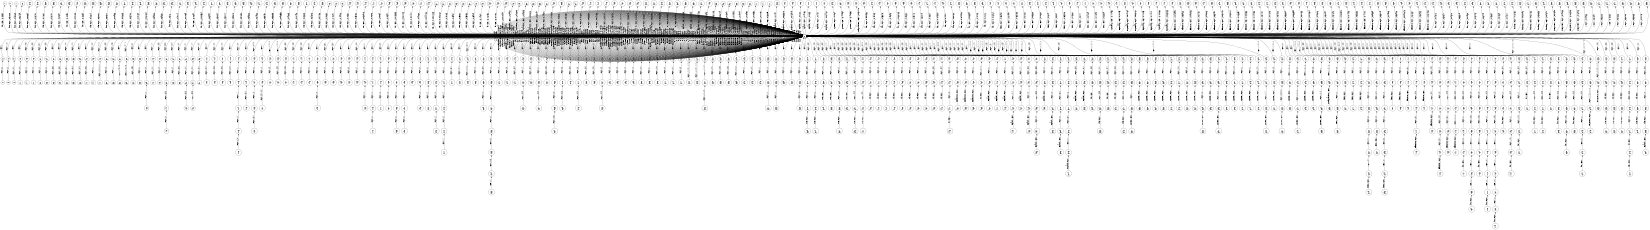 digraph FST {
rankdir = LR;
size = "8.5,11";
label = "";
center = 1;
orientation = Landscape;
ranksep = "0.4";
nodesep = "0.25";
0 [label = "0", shape = circle, style = bold, fontsize = 14]
	0 -> 0 [label = "the:、/-0.56087", fontsize = 14];
	0 -> 0 [label = "the:た/-0.31363", fontsize = 14];
	0 -> 0 [label = "the:（/-0.22286", fontsize = 14];
	0 -> 0 [label = "the:その/-0.31193", fontsize = 14];
	0 -> 0 [label = "the:の/-0.46103", fontsize = 14];
	0 -> 0 [label = "the:は/-0.3999", fontsize = 14];
	0 -> 1 [label = "the:<eps>/-0.3569", fontsize = 14];
	0 -> 4 [label = "the:<eps>/-0.31222", fontsize = 14];
	0 -> 7 [label = "the:<eps>/-0.43285", fontsize = 14];
	0 -> 10 [label = "the:<eps>/-0.38489", fontsize = 14];
	0 -> 0 [label = "the:この/-0.36216", fontsize = 14];
	0 -> 0 [label = "the:前記/-0.39973", fontsize = 14];
	0 -> 0 [label = "the:する/-0.24789", fontsize = 14];
	0 -> 0 [label = "the:ア/-0.21137", fontsize = 14];
	0 -> 0 [label = "the:本/-0.2343", fontsize = 14];
	0 -> 0 [label = "the:各/-0.23004", fontsize = 14];
	0 -> 0 [label = "the:尚/-0.22102", fontsize = 14];
	0 -> 373 [label = "the:<eps>/-0.22854", fontsize = 14];
	0 -> 378 [label = "the:<eps>/-0.13401", fontsize = 14];
	0 -> 382 [label = "the:<eps>/0.17881", fontsize = 14];
	0 -> 386 [label = "the:<eps>/-0.16701", fontsize = 14];
	0 -> 391 [label = "the:<eps>/0.20394", fontsize = 14];
	0 -> 395 [label = "the:<eps>/-0.2255", fontsize = 14];
	0 -> 400 [label = "the:<eps>/-0.10183", fontsize = 14];
	0 -> 550 [label = "the:<eps>/-0.3869", fontsize = 14];
	0 -> 555 [label = "the:<eps>/0.42374", fontsize = 14];
	0 -> 559 [label = "the:<eps>/0.30021", fontsize = 14];
	0 -> 563 [label = "the:<eps>/-0.60371", fontsize = 14];
	0 -> 567 [label = "the:<eps>/-0.10933", fontsize = 14];
	0 -> 571 [label = "the:<eps>/0.02685", fontsize = 14];
	0 -> 575 [label = "the:<eps>/0.25402", fontsize = 14];
	0 -> 579 [label = "the:<eps>/-0.40159", fontsize = 14];
	0 -> 583 [label = "the:<eps>/-0.081642", fontsize = 14];
	0 -> 587 [label = "the:<eps>/-0.39588", fontsize = 14];
	0 -> 592 [label = "the:<eps>/-0.39357", fontsize = 14];
	0 -> 596 [label = "the:<eps>/-0.376", fontsize = 14];
	0 -> 601 [label = "the:<eps>/-0.40114", fontsize = 14];
	0 -> 605 [label = "the:<eps>/-0.11059", fontsize = 14];
	0 -> 609 [label = "the:<eps>/-0.2694", fontsize = 14];
	0 -> 613 [label = "the:<eps>/-0.022354", fontsize = 14];
	0 -> 617 [label = "the:<eps>/-0.25994", fontsize = 14];
	0 -> 621 [label = "the:<eps>/-0.30224", fontsize = 14];
	0 -> 626 [label = "the:<eps>/-0.32114", fontsize = 14];
	0 -> 630 [label = "the:<eps>/-0.35678", fontsize = 14];
	0 -> 635 [label = "the:<eps>/-0.37656", fontsize = 14];
	0 -> 639 [label = "the:<eps>/-0.39588", fontsize = 14];
	0 -> 644 [label = "the:<eps>/-0.24968", fontsize = 14];
	0 -> 648 [label = "the:<eps>/-0.35437", fontsize = 14];
	0 -> 652 [label = "the:<eps>/-0.35855", fontsize = 14];
	0 -> 856 [label = "the:<eps>/-0.096553", fontsize = 14];
	0 -> 861 [label = "the:<eps>/-0.19863", fontsize = 14];
	0 -> 866 [label = "the:<eps>/-0.10498", fontsize = 14];
	0 -> 871 [label = "the:<eps>/0.15325", fontsize = 14];
	0 -> 878 [label = "the:<eps>/0.34503", fontsize = 14];
	0 -> 368 [label = "the:<eps>/-0.27486", fontsize = 14];
	0 -> 0 [label = "use:ら/0.25581", fontsize = 14];
	0 -> 0 [label = "use:で/0.25126", fontsize = 14];
	0 -> 0 [label = "use:し/0.38026", fontsize = 14];
	0 -> 0 [label = "use:よ/0.10989", fontsize = 14];
	0 -> 0 [label = "use:を/-0.080423", fontsize = 14];
	0 -> 13 [label = "use:<eps>/-0.27852", fontsize = 14];
	0 -> 16 [label = "use:<eps>/-0.41291", fontsize = 14];
	0 -> 19 [label = "use:<eps>/-0.41926", fontsize = 14];
	0 -> 405 [label = "use:<eps>/-0.17351", fontsize = 14];
	0 -> 409 [label = "use:<eps>/-0.33132", fontsize = 14];
	0 -> 413 [label = "use:<eps>/-0.032913", fontsize = 14];
	0 -> 417 [label = "use:<eps>/-0.11806", fontsize = 14];
	0 -> 421 [label = "use:<eps>/-0.2054", fontsize = 14];
	0 -> 425 [label = "use:<eps>/-0.27594", fontsize = 14];
	0 -> 429 [label = "use:<eps>/-0.015353", fontsize = 14];
	0 -> 433 [label = "use:<eps>/-0.021405", fontsize = 14];
	0 -> 437 [label = "use:<eps>/0.001411", fontsize = 14];
	0 -> 441 [label = "use:<eps>/0.44262", fontsize = 14];
	0 -> 445 [label = "use:<eps>/-0.044736", fontsize = 14];
	0 -> 37 [label = "use:<eps>/0.00011375", fontsize = 14];
	0 -> 0 [label = "use:使/-0.16969", fontsize = 14];
	0 -> 34 [label = "use:<eps>/0.015182", fontsize = 14];
	0 -> 22 [label = "use:<eps>/-0.12185", fontsize = 14];
	0 -> 0 [label = "use:利用/-0.33884", fontsize = 14];
	0 -> 0 [label = "use:使用/-0.46228", fontsize = 14];
	0 -> 25 [label = "use:<eps>/-0.25984", fontsize = 14];
	0 -> 28 [label = "use:<eps>/-0.23261", fontsize = 14];
	0 -> 0 [label = "use:用い/-0.32568", fontsize = 14];
	0 -> 31 [label = "use:<eps>/-0.35056", fontsize = 14];
	0 -> 0 [label = "use:活用/-0.15818", fontsize = 14];
	0 -> 0 [label = "use:方法/0.16422", fontsize = 14];
	0 -> 0 [label = "use:使え/-0.10553", fontsize = 14];
	0 -> 40 [label = "use:<eps>/-0.23909", fontsize = 14];
	0 -> 0 [label = "of:に/-0.19756", fontsize = 14];
	0 -> 0 [label = "of:は/-0.039741", fontsize = 14];
	0 -> 0 [label = "of:の/-0.61023", fontsize = 14];
	0 -> 43 [label = "of:<eps>/-0.19877", fontsize = 14];
	0 -> 0 [label = "of:も/0.068829", fontsize = 14];
	0 -> 0 [label = "of:が/-0.23188", fontsize = 14];
	0 -> 0 [label = "of:を/-0.38236", fontsize = 14];
	0 -> 454 [label = "of:<eps>/-0.16758", fontsize = 14];
	0 -> 450 [label = "of:<eps>/-0.21115", fontsize = 14];
	0 -> 458 [label = "of:<eps>/-0.0070409", fontsize = 14];
	0 -> 0 [label = "expansion:伸張/-0.26941", fontsize = 14];
	0 -> 0 [label = "expansion:く/0.40608", fontsize = 14];
	0 -> 0 [label = "expansion:膨張/-0.67831", fontsize = 14];
	0 -> 0 [label = "expansion:展開/-0.34829", fontsize = 14];
	0 -> 0 [label = "expansion:伸縮/-0.27258", fontsize = 14];
	0 -> 46 [label = "expansion:<eps>/-0.29961", fontsize = 14];
	0 -> 0 [label = "expansion:拡大/-0.11061", fontsize = 14];
	0 -> 0 [label = "expansion:拡張/-0.53893", fontsize = 14];
	0 -> 0 [label = "expansion:伸長/-0.25121", fontsize = 14];
	0 -> 0 [label = "expansion:拡径/-0.064419", fontsize = 14];
	0 -> 0 [label = "expansion:増設/-0.22533", fontsize = 14];
	0 -> 49 [label = "expansion:<eps>/-0.42808", fontsize = 14];
	0 -> 0 [label = "expansion:伸/-0.073371", fontsize = 14];
	0 -> 52 [label = "expansion:<eps>/-0.29325", fontsize = 14];
	0 -> 0 [label = "expansion:膨脹/-0.26549", fontsize = 14];
	0 -> 0 [label = "expansion:発泡/-0.035115", fontsize = 14];
	0 -> 0 [label = "expansion:拡/-0.16016", fontsize = 14];
	0 -> 0 [label = "expansion:拡がり/-0.15886", fontsize = 14];
	0 -> 0 [label = "adaptor:アダプター/-0.39111", fontsize = 14];
	0 -> 58 [label = "adaptor:<eps>/-0.22826", fontsize = 14];
	0 -> 55 [label = "adaptor:<eps>/-0.23797", fontsize = 14];
	0 -> 61 [label = "adaptor:<eps>/0.49571", fontsize = 14];
	0 -> 0 [label = "adaptor:アダプタ/-0.52425", fontsize = 14];
	0 -> 0 [label = "cards:メモリカード/-0.15316", fontsize = 14];
	0 -> 0 [label = "cards:リカード/-0.081113", fontsize = 14];
	0 -> 0 [label = "cards:表面/0.3956", fontsize = 14];
	0 -> 0 [label = "cards:向き合わ/-0.055941", fontsize = 14];
	0 -> 0 [label = "cards:票/-0.15075", fontsize = 14];
	0 -> 0 [label = "cards:受容/-0.023793", fontsize = 14];
	0 -> 462 [label = "cards:<eps>/0.12606", fontsize = 14];
	0 -> 0 [label = "cards:カード/-0.50457", fontsize = 14];
	0 -> 883 [label = "to:<eps>/0.2525", fontsize = 14];
	0 -> 67 [label = "to:<eps>/-0.31832", fontsize = 14];
	0 -> 0 [label = "to:が/-0.10491", fontsize = 14];
	0 -> 0 [label = "to:を/-0.39775", fontsize = 14];
	0 -> 0 [label = "to:へ/-0.43565", fontsize = 14];
	0 -> 64 [label = "to:<eps>/-0.29564", fontsize = 14];
	0 -> 0 [label = "to:に/-0.55959", fontsize = 14];
	0 -> 0 [label = "to:する/-0.23953", fontsize = 14];
	0 -> 0 [label = "to:し/-0.30047", fontsize = 14];
	0 -> 0 [label = "to:と/-0.16568", fontsize = 14];
	0 -> 0 [label = "to:れ/-0.16001", fontsize = 14];
	0 -> 0 [label = "to:項/-0.12919", fontsize = 14];
	0 -> 0 [label = "to:対/-0.19348", fontsize = 14];
	0 -> 0 [label = "to:〜/-0.48595", fontsize = 14];
	0 -> 466 [label = "to:<eps>/0.47622", fontsize = 14];
	0 -> 470 [label = "to:<eps>/0.033332", fontsize = 14];
	0 -> 474 [label = "to:<eps>/0.014758", fontsize = 14];
	0 -> 478 [label = "to:<eps>/-0.02704", fontsize = 14];
	0 -> 483 [label = "to:<eps>/0.46245", fontsize = 14];
	0 -> 487 [label = "to:<eps>/0.070701", fontsize = 14];
	0 -> 492 [label = "to:<eps>/0.066373", fontsize = 14];
	0 -> 498 [label = "to:<eps>/0.22406", fontsize = 14];
	0 -> 502 [label = "to:<eps>/0.1884", fontsize = 14];
	0 -> 507 [label = "to:<eps>/0.022291", fontsize = 14];
	0 -> 513 [label = "to:<eps>/0.0056931", fontsize = 14];
	0 -> 520 [label = "to:<eps>/0.10984", fontsize = 14];
	0 -> 524 [label = "to:<eps>/0.20978", fontsize = 14];
	0 -> 0 [label = "to:乃至/-0.34452", fontsize = 14];
	0 -> 532 [label = "expand:<eps>/0.14812", fontsize = 14];
	0 -> 537 [label = "expand:<eps>/0.21434", fontsize = 14];
	0 -> 541 [label = "expand:<eps>/0.064452", fontsize = 14];
	0 -> 126 [label = "expand:<eps>/-0.1395", fontsize = 14];
	0 -> 99 [label = "expand:<eps>/0.037125", fontsize = 14];
	0 -> 96 [label = "expand:<eps>/0.036709", fontsize = 14];
	0 -> 0 [label = "expand:拡大/-0.052356", fontsize = 14];
	0 -> 0 [label = "expand:展開/0.04163", fontsize = 14];
	0 -> 92 [label = "expand:<eps>/-0.13041", fontsize = 14];
	0 -> 88 [label = "expand:<eps>/-0.12513", fontsize = 14];
	0 -> 85 [label = "expand:<eps>/-0.19019", fontsize = 14];
	0 -> 0 [label = "expand:膨張/-0.23058", fontsize = 14];
	0 -> 82 [label = "expand:<eps>/-0.18988", fontsize = 14];
	0 -> 77 [label = "expand:<eps>/-0.12365", fontsize = 14];
	0 -> 74 [label = "expand:<eps>/-0.17131", fontsize = 14];
	0 -> 0 [label = "expand:が/0.29273", fontsize = 14];
	0 -> 0 [label = "expand:こと/0.36985", fontsize = 14];
	0 -> 0 [label = "expand:よ/0.38361", fontsize = 14];
	0 -> 71 [label = "expand:<eps>/0.33029", fontsize = 14];
	0 -> 0 [label = "expand:っ/0.33042", fontsize = 14];
	0 -> 528 [label = "expand:<eps>/0.1797", fontsize = 14];
	0 -> 0 [label = "expand:拡張/-0.073623", fontsize = 14];
	0 -> 102 [label = "expand:<eps>/-0.065312", fontsize = 14];
	0 -> 105 [label = "expand:<eps>/-0.048979", fontsize = 14];
	0 -> 0 [label = "expand:広が/-0.21557", fontsize = 14];
	0 -> 108 [label = "expand:<eps>/-0.1122", fontsize = 14];
	0 -> 111 [label = "expand:<eps>/-0.19136", fontsize = 14];
	0 -> 117 [label = "expand:<eps>/-0.1255", fontsize = 14];
	0 -> 121 [label = "expand:<eps>/-0.1421", fontsize = 14];
	0 -> 0 [label = "expand:広げ/-0.091483", fontsize = 14];
	0 -> 0 [label = "expand:調/0.1053", fontsize = 14];
	0 -> 0 [label = "expand:広/0.15709", fontsize = 14];
	0 -> 0 [label = "expand:エクスパンド/-0.25642", fontsize = 14];
	0 -> 545 [label = "expand:<eps>/0.024461", fontsize = 14];
	0 -> 657 [label = "system:<eps>/0.1064", fontsize = 14];
	0 -> 133 [label = "system:<eps>/-0.44954", fontsize = 14];
	0 -> 0 [label = "system:装置/-0.35386", fontsize = 14];
	0 -> 130 [label = "system:<eps>/-0.40523", fontsize = 14];
	0 -> 0 [label = "system:系/-0.58653", fontsize = 14];
	0 -> 0 [label = "system:システム/-0.68266", fontsize = 14];
	0 -> 0 [label = "system:方式/-0.45366", fontsize = 14];
	0 -> 0 [label = "system:部/0.20782", fontsize = 14];
	0 -> 0 [label = "system:式/0.049471", fontsize = 14];
	0 -> 0 [label = "system:系統/-0.45224", fontsize = 14];
	0 -> 0 [label = "system:利用/0.19553", fontsize = 14];
	0 -> 0 [label = "system:で/0.30758", fontsize = 14];
	0 -> 0 [label = "system:進/0.049269", fontsize = 14];
	0 -> 0 [label = "system:学系/-0.40704", fontsize = 14];
	0 -> 0 [label = "system:機構/0.0065077", fontsize = 14];
	0 -> 0 [label = "system:概略/0.19751", fontsize = 14];
	0 -> 0 [label = "system:クラスタ/0.11566", fontsize = 14];
	0 -> 0 [label = "configurations:なお/0.3191", fontsize = 14];
	0 -> 0 [label = "configurations:以降/0.22591", fontsize = 14];
	0 -> 0 [label = "configurations:形態/0.14061", fontsize = 14];
	0 -> 0 [label = "configurations:構成/-0.40637", fontsize = 14];
	0 -> 0 [label = "configurations:回路/0.4308", fontsize = 14];
	0 -> 136 [label = "configurations:<eps>/-0.057112", fontsize = 14];
	0 -> 0 [label = "configurations:形状/-0.17957", fontsize = 14];
	0 -> 0 [label = "configurations:構造/-0.072621", fontsize = 14];
	0 -> 0 [label = "configurations:配列/0.076932", fontsize = 14];
	0 -> 0 [label = "configurations:つ/0.28727", fontsize = 14];
	0 -> 0 [label = "configurations:だけ/0.33547", fontsize = 14];
	0 -> 0 [label = "configurations:詳細/0.26671", fontsize = 14];
	0 -> 0 [label = "configurations:ック/-0.15165", fontsize = 14];
	0 -> 678 [label = "has:<eps>/0.090455", fontsize = 14];
	0 -> 145 [label = "has:<eps>/-0.40405", fontsize = 14];
	0 -> 161 [label = "has:<eps>/-0.35648", fontsize = 14];
	0 -> 158 [label = "has:<eps>/-0.19893", fontsize = 14];
	0 -> 155 [label = "has:<eps>/-0.068165", fontsize = 14];
	0 -> 152 [label = "has:<eps>/-0.20852", fontsize = 14];
	0 -> 148 [label = "has:<eps>/-0.39742", fontsize = 14];
	0 -> 674 [label = "has:<eps>/0.50079", fontsize = 14];
	0 -> 0 [label = "has:を/-0.20024", fontsize = 14];
	0 -> 142 [label = "has:<eps>/-0.12524", fontsize = 14];
	0 -> 0 [label = "has:が/-0.35625", fontsize = 14];
	0 -> 139 [label = "has:<eps>/0.019397", fontsize = 14];
	0 -> 0 [label = "has:し/-0.083248", fontsize = 14];
	0 -> 0 [label = "has:っ/0.064789", fontsize = 14];
	0 -> 0 [label = "has:は/-0.37838", fontsize = 14];
	0 -> 670 [label = "has:<eps>/0.1917", fontsize = 14];
	0 -> 666 [label = "has:<eps>/0.20182", fontsize = 14];
	0 -> 661 [label = "has:<eps>/0.079428", fontsize = 14];
	0 -> 686 [label = "has:<eps>/-0.023594", fontsize = 14];
	0 -> 692 [label = "has:<eps>/-0.11703", fontsize = 14];
	0 -> 700 [label = "has:<eps>/0.2126", fontsize = 14];
	0 -> 704 [label = "has:<eps>/0.016964", fontsize = 14];
	0 -> 0 [label = "been:た/-0.14335", fontsize = 14];
	0 -> 194 [label = "been:<eps>/-0.036931", fontsize = 14];
	0 -> 197 [label = "been:<eps>/-0.21997", fontsize = 14];
	0 -> 201 [label = "been:<eps>/-0.083755", fontsize = 14];
	0 -> 205 [label = "been:<eps>/-0.21281", fontsize = 14];
	0 -> 210 [label = "been:<eps>/-0.25662", fontsize = 14];
	0 -> 216 [label = "been:<eps>/-0.10681", fontsize = 14];
	0 -> 0 [label = "been:成立/-0.040021", fontsize = 14];
	0 -> 0 [label = "been:完了/-0.15955", fontsize = 14];
	0 -> 219 [label = "been:<eps>/-0.1819", fontsize = 14];
	0 -> 0 [label = "been:未/-0.038437", fontsize = 14];
	0 -> 0 [label = "been:知/-0.16504", fontsize = 14];
	0 -> 184 [label = "been:<eps>/-0.2204", fontsize = 14];
	0 -> 180 [label = "been:<eps>/-0.085228", fontsize = 14];
	0 -> 176 [label = "been:<eps>/-0.15681", fontsize = 14];
	0 -> 0 [label = "been:れ/-0.00070796", fontsize = 14];
	0 -> 171 [label = "been:<eps>/-0.2177", fontsize = 14];
	0 -> 167 [label = "been:<eps>/-0.24289", fontsize = 14];
	0 -> 0 [label = "been:後/0.011042", fontsize = 14];
	0 -> 164 [label = "been:<eps>/-0.11395", fontsize = 14];
	0 -> 189 [label = "been:<eps>/-0.28329", fontsize = 14];
	0 -> 0 [label = "especially:利用/0.26483", fontsize = 14];
	0 -> 740 [label = "especially:<eps>/-0.11965", fontsize = 14];
	0 -> 0 [label = "especially:、/0.52796", fontsize = 14];
	0 -> 0 [label = "especially:そして/0.33253", fontsize = 14];
	0 -> 0 [label = "especially:また/0.42267", fontsize = 14];
	0 -> 222 [label = "especially:<eps>/0.21043", fontsize = 14];
	0 -> 0 [label = "especially:で/0.41013", fontsize = 14];
	0 -> 734 [label = "especially:<eps>/0.074184", fontsize = 14];
	0 -> 727 [label = "especially:<eps>/0.028167", fontsize = 14];
	0 -> 722 [label = "especially:<eps>/0.11269", fontsize = 14];
	0 -> 718 [label = "especially:<eps>/0.14771", fontsize = 14];
	0 -> 712 [label = "especially:<eps>/-0.22268", fontsize = 14];
	0 -> 708 [label = "especially:<eps>/-0.065253", fontsize = 14];
	0 -> 0 [label = "especially:これ/0.42155", fontsize = 14];
	0 -> 0 [label = "especially:中/0.16652", fontsize = 14];
	0 -> 0 [label = "especially:発明/0.37559", fontsize = 14];
	0 -> 0 [label = "especially:特に/-0.5559", fontsize = 14];
	0 -> 0 [label = "especially:とくに/-0.23386", fontsize = 14];
	0 -> 0 [label = "especially:なか/-0.064522", fontsize = 14];
	0 -> 0 [label = "especially:強ま/-0.06166", fontsize = 14];
	0 -> 0 [label = "especially:とりわけ/-0.16269", fontsize = 14];
	0 -> 0 [label = "especially:特別/-0.0035318", fontsize = 14];
	0 -> 282 [label = "effective:<eps>/-0.043995", fontsize = 14];
	0 -> 253 [label = "effective:<eps>/-0.55968", fontsize = 14];
	0 -> 753 [label = "effective:<eps>/-0.092755", fontsize = 14];
	0 -> 746 [label = "effective:<eps>/-0.21461", fontsize = 14];
	0 -> 256 [label = "effective:<eps>/-0.40226", fontsize = 14];
	0 -> 840 [label = "effective:<eps>/-0.33497", fontsize = 14];
	0 -> 835 [label = "effective:<eps>/-0.051742", fontsize = 14];
	0 -> 829 [label = "effective:<eps>/-0.082112", fontsize = 14];
	0 -> 824 [label = "effective:<eps>/0.065894", fontsize = 14];
	0 -> 820 [label = "effective:<eps>/0.059803", fontsize = 14];
	0 -> 815 [label = "effective:<eps>/0.047503", fontsize = 14];
	0 -> 810 [label = "effective:<eps>/-0.37427", fontsize = 14];
	0 -> 806 [label = "effective:<eps>/-0.11205", fontsize = 14];
	0 -> 800 [label = "effective:<eps>/-0.34222", fontsize = 14];
	0 -> 793 [label = "effective:<eps>/-0.38824", fontsize = 14];
	0 -> 788 [label = "effective:<eps>/-0.056899", fontsize = 14];
	0 -> 778 [label = "effective:<eps>/-0.21133", fontsize = 14];
	0 -> 0 [label = "effective:で/0.072709", fontsize = 14];
	0 -> 225 [label = "effective:<eps>/-0.012604", fontsize = 14];
	0 -> 228 [label = "effective:<eps>/-0.40806", fontsize = 14];
	0 -> 232 [label = "effective:<eps>/-0.32094", fontsize = 14];
	0 -> 240 [label = "effective:<eps>/-0.37696", fontsize = 14];
	0 -> 0 [label = "effective:実質/0.030436", fontsize = 14];
	0 -> 285 [label = "effective:<eps>/-0.082506", fontsize = 14];
	0 -> 0 [label = "effective:な/0.030208", fontsize = 14];
	0 -> 279 [label = "effective:<eps>/0.074475", fontsize = 14];
	0 -> 275 [label = "effective:<eps>/-0.53656", fontsize = 14];
	0 -> 272 [label = "effective:<eps>/-0.4173", fontsize = 14];
	0 -> 0 [label = "effective:実効/-0.51575", fontsize = 14];
	0 -> 0 [label = "effective:実行/0.18149", fontsize = 14];
	0 -> 268 [label = "effective:<eps>/-0.29359", fontsize = 14];
	0 -> 263 [label = "effective:<eps>/-0.35179", fontsize = 14];
	0 -> 260 [label = "effective:<eps>/-0.14905", fontsize = 14];
	0 -> 0 [label = "effective:効果/-0.23224", fontsize = 14];
	0 -> 769 [label = "effective:<eps>/-0.38928", fontsize = 14];
	0 -> 762 [label = "effective:<eps>/-0.0090648", fontsize = 14];
	0 -> 249 [label = "effective:<eps>/-0.64657", fontsize = 14];
	0 -> 246 [label = "effective:<eps>/-0.36955", fontsize = 14];
	0 -> 0 [label = "effective:有効/-0.626", fontsize = 14];
	0 -> 0 [label = "effective:得/0.2407", fontsize = 14];
	0 -> 243 [label = "effective:<eps>/-0.037755", fontsize = 14];
	0 -> 0 [label = "effective:的/-0.047112", fontsize = 14];
	0 -> 0 [label = "effective:あ/-0.01792", fontsize = 14];
	0 -> 0 [label = "effective:こと/0.22016", fontsize = 14];
	0 -> 0 [label = "for:ため/-0.31039", fontsize = 14];
	0 -> 0 [label = "for:の/-0.20795", fontsize = 14];
	0 -> 289 [label = "for:<eps>/-0.14512", fontsize = 14];
	0 -> 292 [label = "for:<eps>/-0.30547", fontsize = 14];
	0 -> 0 [label = "for:で/-0.10217", fontsize = 14];
	0 -> 295 [label = "for:<eps>/-0.14512", fontsize = 14];
	0 -> 316 [label = "for:<eps>/-0.35379", fontsize = 14];
	0 -> 298 [label = "for:<eps>/-0.17962", fontsize = 14];
	0 -> 0 [label = "for:する/-0.12819", fontsize = 14];
	0 -> 301 [label = "for:<eps>/-0.13745", fontsize = 14];
	0 -> 0 [label = "for:に/-0.057446", fontsize = 14];
	0 -> 304 [label = "for:<eps>/-0.26449", fontsize = 14];
	0 -> 0 [label = "for:用/-0.38118", fontsize = 14];
	0 -> 307 [label = "for:<eps>/-0.45854", fontsize = 14];
	0 -> 0 [label = "for:が/0.0054961", fontsize = 14];
	0 -> 0 [label = "for:を/-0.32004", fontsize = 14];
	0 -> 310 [label = "for:<eps>/-0.21539", fontsize = 14];
	0 -> 313 [label = "for:<eps>/-0.14517", fontsize = 14];
	0 -> 325 [label = "desktop:<eps>/0.18785", fontsize = 14];
	0 -> 847 [label = "desktop:<eps>/0.020098", fontsize = 14];
	0 -> 852 [label = "desktop:<eps>/0.061136", fontsize = 14];
	0 -> 0 [label = "desktop:ｄｅｓｋ/-0.18928", fontsize = 14];
	0 -> 0 [label = "desktop:デスクトップ/-0.35216", fontsize = 14];
	0 -> 319 [label = "desktop:<eps>/-0.32838", fontsize = 14];
	0 -> 322 [label = "desktop:<eps>/-0.24641", fontsize = 14];
	0 -> 332 [label = "computers:<eps>/-0.27592", fontsize = 14];
	0 -> 329 [label = "computers:<eps>/-0.19038", fontsize = 14];
	0 -> 0 [label = "computers:コンピュータ/-0.53119", fontsize = 14];
	0 -> 0 [label = "computers:相互/0.12052", fontsize = 14];
	0 -> 0 [label = "computers:コンピューター/-0.35961", fontsize = 14];
	0 -> 0 [label = "computers:計算/-0.085361", fontsize = 14];
	0 -> 0 [label = "computers:マイコン/0.10296", fontsize = 14];
	0 -> 335 [label = "computers:<eps>/-0.086987", fontsize = 14];
	0 -> 0 [label = "computers:computer/-0.15186", fontsize = 14];
	0 -> 0 [label = "computers:パソコン/-0.15074", fontsize = 14];
	0 -> 338 [label = "computers:<eps>/-0.18903", fontsize = 14];
	0 -> 354 [label = ".:<eps>/-0.40936", fontsize = 14];
	0 -> 341 [label = ".:<eps>/-0.37591", fontsize = 14];
	0 -> 344 [label = ".:<eps>/-0.56222", fontsize = 14];
	0 -> 0 [label = ".:。/-0.62093", fontsize = 14];
	0 -> 347 [label = ".:<eps>/-0.5232", fontsize = 14];
	0 -> 350 [label = ".:<eps>/-0.67686", fontsize = 14];
	0 -> 364 [label = ".:<eps>/-0.60702", fontsize = 14];
	0 -> 361 [label = ".:<eps>/-0.38263", fontsize = 14];
	0 -> 358 [label = ".:<eps>/-0.70148", fontsize = 14];
	0 -> 0 [label = ".:る/-0.36042", fontsize = 14];
1 [label = "1", shape = circle, style = solid, fontsize = 14]
2 [label = "2", shape = circle, style = solid, fontsize = 14]
	2 -> 3 [label = "<eps>:は", fontsize = 14];
3 [label = "3", shape = circle, style = solid, fontsize = 14]
	3 -> 0 [label = "<eps>:、", fontsize = 14];
4 [label = "4", shape = circle, style = solid, fontsize = 14]
5 [label = "5", shape = circle, style = solid, fontsize = 14]
	5 -> 6 [label = "<eps>:は", fontsize = 14];
6 [label = "6", shape = circle, style = solid, fontsize = 14]
	6 -> 0 [label = "<eps>:この", fontsize = 14];
7 [label = "7", shape = circle, style = solid, fontsize = 14]
8 [label = "8", shape = circle, style = solid, fontsize = 14]
	8 -> 9 [label = "<eps>:また", fontsize = 14];
9 [label = "9", shape = circle, style = solid, fontsize = 14]
	9 -> 0 [label = "<eps>:、", fontsize = 14];
10 [label = "10", shape = circle, style = solid, fontsize = 14]
11 [label = "11", shape = circle, style = solid, fontsize = 14]
	11 -> 12 [label = "<eps>:なお", fontsize = 14];
12 [label = "12", shape = circle, style = solid, fontsize = 14]
	12 -> 0 [label = "<eps>:、", fontsize = 14];
13 [label = "13", shape = circle, style = solid, fontsize = 14]
14 [label = "14", shape = circle, style = solid, fontsize = 14]
	14 -> 15 [label = "<eps>:を", fontsize = 14];
15 [label = "15", shape = circle, style = solid, fontsize = 14]
	15 -> 0 [label = "<eps>:利用", fontsize = 14];
16 [label = "16", shape = circle, style = solid, fontsize = 14]
17 [label = "17", shape = circle, style = solid, fontsize = 14]
	17 -> 18 [label = "<eps>:を", fontsize = 14];
18 [label = "18", shape = circle, style = solid, fontsize = 14]
	18 -> 0 [label = "<eps>:使用", fontsize = 14];
19 [label = "19", shape = circle, style = solid, fontsize = 14]
20 [label = "20", shape = circle, style = solid, fontsize = 14]
	20 -> 21 [label = "<eps>:を", fontsize = 14];
21 [label = "21", shape = circle, style = solid, fontsize = 14]
	21 -> 0 [label = "<eps>:用い", fontsize = 14];
22 [label = "22", shape = circle, style = solid, fontsize = 14]
23 [label = "23", shape = circle, style = solid, fontsize = 14]
	23 -> 24 [label = "<eps>:を", fontsize = 14];
24 [label = "24", shape = circle, style = solid, fontsize = 14]
	24 -> 0 [label = "<eps>:採用", fontsize = 14];
25 [label = "25", shape = circle, style = solid, fontsize = 14]
26 [label = "26", shape = circle, style = solid, fontsize = 14]
	26 -> 27 [label = "<eps>:使用", fontsize = 14];
27 [label = "27", shape = circle, style = solid, fontsize = 14]
	27 -> 0 [label = "<eps>:を", fontsize = 14];
28 [label = "28", shape = circle, style = solid, fontsize = 14]
29 [label = "29", shape = circle, style = solid, fontsize = 14]
	29 -> 30 [label = "<eps>:使用", fontsize = 14];
30 [label = "30", shape = circle, style = solid, fontsize = 14]
	30 -> 0 [label = "<eps>:時", fontsize = 14];
31 [label = "31", shape = circle, style = solid, fontsize = 14]
32 [label = "32", shape = circle, style = solid, fontsize = 14]
	32 -> 33 [label = "<eps>:用い", fontsize = 14];
33 [label = "33", shape = circle, style = solid, fontsize = 14]
	33 -> 0 [label = "<eps>:られ", fontsize = 14];
34 [label = "34", shape = circle, style = solid, fontsize = 14]
35 [label = "35", shape = circle, style = solid, fontsize = 14]
	35 -> 36 [label = "<eps>:挙げ", fontsize = 14];
36 [label = "36", shape = circle, style = solid, fontsize = 14]
	36 -> 0 [label = "<eps>:られ", fontsize = 14];
37 [label = "37", shape = circle, style = solid, fontsize = 14]
38 [label = "38", shape = circle, style = solid, fontsize = 14]
	38 -> 39 [label = "<eps>:もの", fontsize = 14];
39 [label = "39", shape = circle, style = solid, fontsize = 14]
	39 -> 0 [label = "<eps>:を", fontsize = 14];
40 [label = "40", shape = circle, style = solid, fontsize = 14]
41 [label = "41", shape = circle, style = solid, fontsize = 14]
	41 -> 42 [label = "<eps>:用途", fontsize = 14];
42 [label = "42", shape = circle, style = solid, fontsize = 14]
	42 -> 0 [label = "<eps>:を", fontsize = 14];
43 [label = "43", shape = circle, style = solid, fontsize = 14]
44 [label = "44", shape = circle, style = solid, fontsize = 14]
	44 -> 45 [label = "<eps>:に", fontsize = 14];
45 [label = "45", shape = circle, style = solid, fontsize = 14]
	45 -> 0 [label = "<eps>:おけ", fontsize = 14];
46 [label = "46", shape = circle, style = solid, fontsize = 14]
47 [label = "47", shape = circle, style = solid, fontsize = 14]
	47 -> 48 [label = "<eps>:エキスパン", fontsize = 14];
48 [label = "48", shape = circle, style = solid, fontsize = 14]
	48 -> 0 [label = "<eps>:ジョン", fontsize = 14];
49 [label = "49", shape = circle, style = solid, fontsize = 14]
50 [label = "50", shape = circle, style = solid, fontsize = 14]
	50 -> 51 [label = "<eps>:式", fontsize = 14];
51 [label = "51", shape = circle, style = solid, fontsize = 14]
	51 -> 0 [label = "<eps>:膨張", fontsize = 14];
52 [label = "52", shape = circle, style = solid, fontsize = 14]
53 [label = "53", shape = circle, style = solid, fontsize = 14]
	53 -> 54 [label = "<eps>:［", fontsize = 14];
54 [label = "54", shape = circle, style = solid, fontsize = 14]
	54 -> 0 [label = "<eps>:拡張", fontsize = 14];
55 [label = "55", shape = circle, style = solid, fontsize = 14]
56 [label = "56", shape = circle, style = solid, fontsize = 14]
	56 -> 57 [label = "<eps>:アダプタ", fontsize = 14];
57 [label = "57", shape = circle, style = solid, fontsize = 14]
	57 -> 0 [label = "<eps>:（", fontsize = 14];
58 [label = "58", shape = circle, style = solid, fontsize = 14]
59 [label = "59", shape = circle, style = solid, fontsize = 14]
	59 -> 60 [label = "<eps>:アダプタ", fontsize = 14];
60 [label = "60", shape = circle, style = solid, fontsize = 14]
	60 -> 0 [label = "<eps>:ボード", fontsize = 14];
61 [label = "61", shape = circle, style = solid, fontsize = 14]
62 [label = "62", shape = circle, style = solid, fontsize = 14]
	62 -> 63 [label = "<eps>:制御", fontsize = 14];
63 [label = "63", shape = circle, style = solid, fontsize = 14]
	63 -> 0 [label = "<eps>:部", fontsize = 14];
64 [label = "64", shape = circle, style = solid, fontsize = 14]
65 [label = "65", shape = circle, style = solid, fontsize = 14]
	65 -> 66 [label = "<eps>:に", fontsize = 14];
66 [label = "66", shape = circle, style = solid, fontsize = 14]
	66 -> 0 [label = "<eps>:し", fontsize = 14];
67 [label = "67", shape = circle, style = solid, fontsize = 14]
68 [label = "68", shape = circle, style = solid, fontsize = 14]
	68 -> 69 [label = "<eps>:に", fontsize = 14];
69 [label = "69", shape = circle, style = solid, fontsize = 14]
	69 -> 70 [label = "<eps>:対", fontsize = 14];
70 [label = "70", shape = circle, style = solid, fontsize = 14]
	70 -> 0 [label = "<eps>:し", fontsize = 14];
71 [label = "71", shape = circle, style = solid, fontsize = 14]
72 [label = "72", shape = circle, style = solid, fontsize = 14]
	72 -> 73 [label = "<eps>:する", fontsize = 14];
73 [label = "73", shape = circle, style = solid, fontsize = 14]
	73 -> 0 [label = "<eps>:こと", fontsize = 14];
74 [label = "74", shape = circle, style = solid, fontsize = 14]
75 [label = "75", shape = circle, style = solid, fontsize = 14]
	75 -> 76 [label = "<eps>:が", fontsize = 14];
76 [label = "76", shape = circle, style = solid, fontsize = 14]
	76 -> 0 [label = "<eps>:膨張", fontsize = 14];
77 [label = "77", shape = circle, style = solid, fontsize = 14]
78 [label = "78", shape = circle, style = solid, fontsize = 14]
	78 -> 79 [label = "<eps>:が", fontsize = 14];
79 [label = "79", shape = circle, style = solid, fontsize = 14]
	79 -> 80 [label = "<eps>:膨張", fontsize = 14];
80 [label = "80", shape = circle, style = solid, fontsize = 14]
	80 -> 81 [label = "<eps>:を", fontsize = 14];
81 [label = "81", shape = circle, style = solid, fontsize = 14]
	81 -> 0 [label = "<eps>:始め", fontsize = 14];
82 [label = "82", shape = circle, style = solid, fontsize = 14]
83 [label = "83", shape = circle, style = solid, fontsize = 14]
	83 -> 84 [label = "<eps>:が", fontsize = 14];
84 [label = "84", shape = circle, style = solid, fontsize = 14]
	84 -> 0 [label = "<eps>:広が", fontsize = 14];
85 [label = "85", shape = circle, style = solid, fontsize = 14]
86 [label = "86", shape = circle, style = solid, fontsize = 14]
	86 -> 87 [label = "<eps>:膨張", fontsize = 14];
87 [label = "87", shape = circle, style = solid, fontsize = 14]
	87 -> 0 [label = "<eps>:する", fontsize = 14];
88 [label = "88", shape = circle, style = solid, fontsize = 14]
89 [label = "89", shape = circle, style = solid, fontsize = 14]
	89 -> 90 [label = "<eps>:膨張", fontsize = 14];
90 [label = "90", shape = circle, style = solid, fontsize = 14]
	90 -> 91 [label = "<eps>:する", fontsize = 14];
91 [label = "91", shape = circle, style = solid, fontsize = 14]
	91 -> 0 [label = "<eps>:よう", fontsize = 14];
92 [label = "92", shape = circle, style = solid, fontsize = 14]
93 [label = "93", shape = circle, style = solid, fontsize = 14]
	93 -> 94 [label = "<eps>:膨張", fontsize = 14];
94 [label = "94", shape = circle, style = solid, fontsize = 14]
	94 -> 95 [label = "<eps>:する", fontsize = 14];
95 [label = "95", shape = circle, style = solid, fontsize = 14]
	95 -> 0 [label = "<eps>:こと", fontsize = 14];
96 [label = "96", shape = circle, style = solid, fontsize = 14]
97 [label = "97", shape = circle, style = solid, fontsize = 14]
	97 -> 98 [label = "<eps>:拡大", fontsize = 14];
98 [label = "98", shape = circle, style = solid, fontsize = 14]
	98 -> 0 [label = "<eps>:する", fontsize = 14];
99 [label = "99", shape = circle, style = solid, fontsize = 14]
100 [label = "100", shape = circle, style = solid, fontsize = 14]
	100 -> 101 [label = "<eps>:拡大", fontsize = 14];
101 [label = "101", shape = circle, style = solid, fontsize = 14]
	101 -> 0 [label = "<eps>:が", fontsize = 14];
102 [label = "102", shape = circle, style = solid, fontsize = 14]
103 [label = "103", shape = circle, style = solid, fontsize = 14]
	103 -> 104 [label = "<eps>:拡張", fontsize = 14];
104 [label = "104", shape = circle, style = solid, fontsize = 14]
	104 -> 0 [label = "<eps>:する", fontsize = 14];
105 [label = "105", shape = circle, style = solid, fontsize = 14]
106 [label = "106", shape = circle, style = solid, fontsize = 14]
	106 -> 107 [label = "<eps>:拡張", fontsize = 14];
107 [label = "107", shape = circle, style = solid, fontsize = 14]
	107 -> 0 [label = "<eps>:でき", fontsize = 14];
108 [label = "108", shape = circle, style = solid, fontsize = 14]
109 [label = "109", shape = circle, style = solid, fontsize = 14]
	109 -> 110 [label = "<eps>:広が", fontsize = 14];
110 [label = "110", shape = circle, style = solid, fontsize = 14]
	110 -> 0 [label = "<eps>:っ", fontsize = 14];
111 [label = "111", shape = circle, style = solid, fontsize = 14]
112 [label = "112", shape = circle, style = solid, fontsize = 14]
	112 -> 113 [label = "<eps>:広が", fontsize = 14];
113 [label = "113", shape = circle, style = solid, fontsize = 14]
	113 -> 114 [label = "<eps>:ろ", fontsize = 14];
114 [label = "114", shape = circle, style = solid, fontsize = 14]
	114 -> 115 [label = "<eps>:う", fontsize = 14];
115 [label = "115", shape = circle, style = solid, fontsize = 14]
	115 -> 116 [label = "<eps>:と", fontsize = 14];
116 [label = "116", shape = circle, style = solid, fontsize = 14]
	116 -> 0 [label = "<eps>:する", fontsize = 14];
117 [label = "117", shape = circle, style = solid, fontsize = 14]
118 [label = "118", shape = circle, style = solid, fontsize = 14]
	118 -> 119 [label = "<eps>:膨ら", fontsize = 14];
119 [label = "119", shape = circle, style = solid, fontsize = 14]
	119 -> 120 [label = "<eps>:ま", fontsize = 14];
120 [label = "120", shape = circle, style = solid, fontsize = 14]
	120 -> 0 [label = "<eps>:せ", fontsize = 14];
121 [label = "121", shape = circle, style = solid, fontsize = 14]
122 [label = "122", shape = circle, style = solid, fontsize = 14]
	122 -> 123 [label = "<eps>:膨ら", fontsize = 14];
123 [label = "123", shape = circle, style = solid, fontsize = 14]
	123 -> 124 [label = "<eps>:ま", fontsize = 14];
124 [label = "124", shape = circle, style = solid, fontsize = 14]
	124 -> 125 [label = "<eps>:せ", fontsize = 14];
125 [label = "125", shape = circle, style = solid, fontsize = 14]
	125 -> 0 [label = "<eps>:ながら", fontsize = 14];
126 [label = "126", shape = circle, style = solid, fontsize = 14]
127 [label = "127", shape = circle, style = solid, fontsize = 14]
	127 -> 128 [label = "<eps>:押し広げ", fontsize = 14];
128 [label = "128", shape = circle, style = solid, fontsize = 14]
	128 -> 129 [label = "<eps>:よ", fontsize = 14];
129 [label = "129", shape = circle, style = solid, fontsize = 14]
	129 -> 0 [label = "<eps>:う", fontsize = 14];
130 [label = "130", shape = circle, style = solid, fontsize = 14]
131 [label = "131", shape = circle, style = solid, fontsize = 14]
	131 -> 132 [label = "<eps>:系", fontsize = 14];
132 [label = "132", shape = circle, style = solid, fontsize = 14]
	132 -> 0 [label = "<eps>:システム", fontsize = 14];
133 [label = "133", shape = circle, style = solid, fontsize = 14]
134 [label = "134", shape = circle, style = solid, fontsize = 14]
	134 -> 135 [label = "<eps>:装置", fontsize = 14];
135 [label = "135", shape = circle, style = solid, fontsize = 14]
	135 -> 0 [label = "<eps>:システム", fontsize = 14];
136 [label = "136", shape = circle, style = solid, fontsize = 14]
137 [label = "137", shape = circle, style = solid, fontsize = 14]
	137 -> 138 [label = "<eps>:回路", fontsize = 14];
138 [label = "138", shape = circle, style = solid, fontsize = 14]
	138 -> 0 [label = "<eps>:構成", fontsize = 14];
139 [label = "139", shape = circle, style = solid, fontsize = 14]
140 [label = "140", shape = circle, style = solid, fontsize = 14]
	140 -> 141 [label = "<eps>:も", fontsize = 14];
141 [label = "141", shape = circle, style = solid, fontsize = 14]
	141 -> 0 [label = "<eps>:形成", fontsize = 14];
142 [label = "142", shape = circle, style = solid, fontsize = 14]
143 [label = "143", shape = circle, style = solid, fontsize = 14]
	143 -> 144 [label = "<eps>:が", fontsize = 14];
144 [label = "144", shape = circle, style = solid, fontsize = 14]
	144 -> 0 [label = "<eps>:形成", fontsize = 14];
145 [label = "145", shape = circle, style = solid, fontsize = 14]
146 [label = "146", shape = circle, style = solid, fontsize = 14]
	146 -> 147 [label = "<eps>:を", fontsize = 14];
147 [label = "147", shape = circle, style = solid, fontsize = 14]
	147 -> 0 [label = "<eps>:有", fontsize = 14];
148 [label = "148", shape = circle, style = solid, fontsize = 14]
149 [label = "149", shape = circle, style = solid, fontsize = 14]
	149 -> 150 [label = "<eps>:を", fontsize = 14];
150 [label = "150", shape = circle, style = solid, fontsize = 14]
	150 -> 151 [label = "<eps>:有", fontsize = 14];
151 [label = "151", shape = circle, style = solid, fontsize = 14]
	151 -> 0 [label = "<eps>:し", fontsize = 14];
152 [label = "152", shape = circle, style = solid, fontsize = 14]
153 [label = "153", shape = circle, style = solid, fontsize = 14]
	153 -> 154 [label = "<eps>:を", fontsize = 14];
154 [label = "154", shape = circle, style = solid, fontsize = 14]
	154 -> 0 [label = "<eps>:備え", fontsize = 14];
155 [label = "155", shape = circle, style = solid, fontsize = 14]
156 [label = "156", shape = circle, style = solid, fontsize = 14]
	156 -> 157 [label = "<eps>:を", fontsize = 14];
157 [label = "157", shape = circle, style = solid, fontsize = 14]
	157 -> 0 [label = "<eps>:設け", fontsize = 14];
158 [label = "158", shape = circle, style = solid, fontsize = 14]
159 [label = "159", shape = circle, style = solid, fontsize = 14]
	159 -> 160 [label = "<eps>:持", fontsize = 14];
160 [label = "160", shape = circle, style = solid, fontsize = 14]
	160 -> 0 [label = "<eps>:っ", fontsize = 14];
161 [label = "161", shape = circle, style = solid, fontsize = 14]
162 [label = "162", shape = circle, style = solid, fontsize = 14]
	162 -> 163 [label = "<eps>:有", fontsize = 14];
163 [label = "163", shape = circle, style = solid, fontsize = 14]
	163 -> 0 [label = "<eps>:し", fontsize = 14];
164 [label = "164", shape = circle, style = solid, fontsize = 14]
165 [label = "165", shape = circle, style = solid, fontsize = 14]
	165 -> 166 [label = "<eps>:た", fontsize = 14];
166 [label = "166", shape = circle, style = solid, fontsize = 14]
	166 -> 0 [label = "<eps>:もの", fontsize = 14];
167 [label = "167", shape = circle, style = solid, fontsize = 14]
168 [label = "168", shape = circle, style = solid, fontsize = 14]
	168 -> 169 [label = "<eps>:て", fontsize = 14];
169 [label = "169", shape = circle, style = solid, fontsize = 14]
	169 -> 170 [label = "<eps>:き", fontsize = 14];
170 [label = "170", shape = circle, style = solid, fontsize = 14]
	170 -> 0 [label = "<eps>:た", fontsize = 14];
171 [label = "171", shape = circle, style = solid, fontsize = 14]
172 [label = "172", shape = circle, style = solid, fontsize = 14]
	172 -> 173 [label = "<eps>:い", fontsize = 14];
173 [label = "173", shape = circle, style = solid, fontsize = 14]
	173 -> 174 [label = "<eps>:て", fontsize = 14];
174 [label = "174", shape = circle, style = solid, fontsize = 14]
	174 -> 175 [label = "<eps>:い", fontsize = 14];
175 [label = "175", shape = circle, style = solid, fontsize = 14]
	175 -> 0 [label = "<eps>:た", fontsize = 14];
176 [label = "176", shape = circle, style = solid, fontsize = 14]
177 [label = "177", shape = circle, style = solid, fontsize = 14]
	177 -> 178 [label = "<eps>:れ", fontsize = 14];
178 [label = "178", shape = circle, style = solid, fontsize = 14]
	178 -> 179 [label = "<eps>:た", fontsize = 14];
179 [label = "179", shape = circle, style = solid, fontsize = 14]
	179 -> 0 [label = "<eps>:後", fontsize = 14];
180 [label = "180", shape = circle, style = solid, fontsize = 14]
181 [label = "181", shape = circle, style = solid, fontsize = 14]
	181 -> 182 [label = "<eps>:れ", fontsize = 14];
182 [label = "182", shape = circle, style = solid, fontsize = 14]
	182 -> 183 [label = "<eps>:て", fontsize = 14];
183 [label = "183", shape = circle, style = solid, fontsize = 14]
	183 -> 0 [label = "<eps>:い", fontsize = 14];
184 [label = "184", shape = circle, style = solid, fontsize = 14]
185 [label = "185", shape = circle, style = solid, fontsize = 14]
	185 -> 186 [label = "<eps>:れ", fontsize = 14];
186 [label = "186", shape = circle, style = solid, fontsize = 14]
	186 -> 187 [label = "<eps>:て", fontsize = 14];
187 [label = "187", shape = circle, style = solid, fontsize = 14]
	187 -> 188 [label = "<eps>:い", fontsize = 14];
188 [label = "188", shape = circle, style = solid, fontsize = 14]
	188 -> 0 [label = "<eps>:た", fontsize = 14];
189 [label = "189", shape = circle, style = solid, fontsize = 14]
190 [label = "190", shape = circle, style = solid, fontsize = 14]
	190 -> 191 [label = "<eps>:れ", fontsize = 14];
191 [label = "191", shape = circle, style = solid, fontsize = 14]
	191 -> 192 [label = "<eps>:て", fontsize = 14];
192 [label = "192", shape = circle, style = solid, fontsize = 14]
	192 -> 193 [label = "<eps>:き", fontsize = 14];
193 [label = "193", shape = circle, style = solid, fontsize = 14]
	193 -> 0 [label = "<eps>:た", fontsize = 14];
194 [label = "194", shape = circle, style = solid, fontsize = 14]
195 [label = "195", shape = circle, style = solid, fontsize = 14]
	195 -> 196 [label = "<eps>:さ", fontsize = 14];
196 [label = "196", shape = circle, style = solid, fontsize = 14]
	196 -> 0 [label = "<eps>:れ", fontsize = 14];
197 [label = "197", shape = circle, style = solid, fontsize = 14]
198 [label = "198", shape = circle, style = solid, fontsize = 14]
	198 -> 199 [label = "<eps>:さ", fontsize = 14];
199 [label = "199", shape = circle, style = solid, fontsize = 14]
	199 -> 200 [label = "<eps>:れ", fontsize = 14];
200 [label = "200", shape = circle, style = solid, fontsize = 14]
	200 -> 0 [label = "<eps>:た", fontsize = 14];
201 [label = "201", shape = circle, style = solid, fontsize = 14]
202 [label = "202", shape = circle, style = solid, fontsize = 14]
	202 -> 203 [label = "<eps>:さ", fontsize = 14];
203 [label = "203", shape = circle, style = solid, fontsize = 14]
	203 -> 204 [label = "<eps>:れ", fontsize = 14];
204 [label = "204", shape = circle, style = solid, fontsize = 14]
	204 -> 0 [label = "<eps>:て", fontsize = 14];
205 [label = "205", shape = circle, style = solid, fontsize = 14]
206 [label = "206", shape = circle, style = solid, fontsize = 14]
	206 -> 207 [label = "<eps>:さ", fontsize = 14];
207 [label = "207", shape = circle, style = solid, fontsize = 14]
	207 -> 208 [label = "<eps>:れ", fontsize = 14];
208 [label = "208", shape = circle, style = solid, fontsize = 14]
	208 -> 209 [label = "<eps>:て", fontsize = 14];
209 [label = "209", shape = circle, style = solid, fontsize = 14]
	209 -> 0 [label = "<eps>:い", fontsize = 14];
210 [label = "210", shape = circle, style = solid, fontsize = 14]
211 [label = "211", shape = circle, style = solid, fontsize = 14]
	211 -> 212 [label = "<eps>:さ", fontsize = 14];
212 [label = "212", shape = circle, style = solid, fontsize = 14]
	212 -> 213 [label = "<eps>:れ", fontsize = 14];
213 [label = "213", shape = circle, style = solid, fontsize = 14]
	213 -> 214 [label = "<eps>:て", fontsize = 14];
214 [label = "214", shape = circle, style = solid, fontsize = 14]
	214 -> 215 [label = "<eps>:い", fontsize = 14];
215 [label = "215", shape = circle, style = solid, fontsize = 14]
	215 -> 0 [label = "<eps>:た", fontsize = 14];
216 [label = "216", shape = circle, style = solid, fontsize = 14]
217 [label = "217", shape = circle, style = solid, fontsize = 14]
	217 -> 218 [label = "<eps>:終了", fontsize = 14];
218 [label = "218", shape = circle, style = solid, fontsize = 14]
	218 -> 0 [label = "<eps>:後", fontsize = 14];
219 [label = "219", shape = circle, style = solid, fontsize = 14]
220 [label = "220", shape = circle, style = solid, fontsize = 14]
	220 -> 221 [label = "<eps>:かっ", fontsize = 14];
221 [label = "221", shape = circle, style = solid, fontsize = 14]
	221 -> 0 [label = "<eps>:た", fontsize = 14];
222 [label = "222", shape = circle, style = solid, fontsize = 14]
223 [label = "223", shape = circle, style = solid, fontsize = 14]
	223 -> 224 [label = "<eps>:さらに", fontsize = 14];
224 [label = "224", shape = circle, style = solid, fontsize = 14]
	224 -> 0 [label = "<eps>:好まし", fontsize = 14];
225 [label = "225", shape = circle, style = solid, fontsize = 14]
226 [label = "226", shape = circle, style = solid, fontsize = 14]
	226 -> 227 [label = "<eps>:で", fontsize = 14];
227 [label = "227", shape = circle, style = solid, fontsize = 14]
	227 -> 0 [label = "<eps>:あ", fontsize = 14];
228 [label = "228", shape = circle, style = solid, fontsize = 14]
229 [label = "229", shape = circle, style = solid, fontsize = 14]
	229 -> 230 [label = "<eps>:で", fontsize = 14];
230 [label = "230", shape = circle, style = solid, fontsize = 14]
	230 -> 231 [label = "<eps>:有効", fontsize = 14];
231 [label = "231", shape = circle, style = solid, fontsize = 14]
	231 -> 0 [label = "<eps>:な", fontsize = 14];
232 [label = "232", shape = circle, style = solid, fontsize = 14]
233 [label = "233", shape = circle, style = solid, fontsize = 14]
	233 -> 234 [label = "<eps>:で", fontsize = 14];
234 [label = "234", shape = circle, style = solid, fontsize = 14]
	234 -> 235 [label = "<eps>:効果", fontsize = 14];
235 [label = "235", shape = circle, style = solid, fontsize = 14]
	235 -> 236 [label = "<eps>:的", fontsize = 14];
236 [label = "236", shape = circle, style = solid, fontsize = 14]
	236 -> 237 [label = "<eps>:な", fontsize = 14];
237 [label = "237", shape = circle, style = solid, fontsize = 14]
	237 -> 238 [label = "<eps>:こと", fontsize = 14];
238 [label = "238", shape = circle, style = solid, fontsize = 14]
	238 -> 239 [label = "<eps>:も", fontsize = 14];
239 [label = "239", shape = circle, style = solid, fontsize = 14]
	239 -> 0 [label = "<eps>:あ", fontsize = 14];
240 [label = "240", shape = circle, style = solid, fontsize = 14]
241 [label = "241", shape = circle, style = solid, fontsize = 14]
	241 -> 242 [label = "<eps>:で", fontsize = 14];
242 [label = "242", shape = circle, style = solid, fontsize = 14]
	242 -> 0 [label = "<eps>:実効", fontsize = 14];
243 [label = "243", shape = circle, style = solid, fontsize = 14]
244 [label = "244", shape = circle, style = solid, fontsize = 14]
	244 -> 245 [label = "<eps>:的", fontsize = 14];
245 [label = "245", shape = circle, style = solid, fontsize = 14]
	245 -> 0 [label = "<eps>:な", fontsize = 14];
246 [label = "246", shape = circle, style = solid, fontsize = 14]
247 [label = "247", shape = circle, style = solid, fontsize = 14]
	247 -> 248 [label = "<eps>:有効", fontsize = 14];
248 [label = "248", shape = circle, style = solid, fontsize = 14]
	248 -> 0 [label = "<eps>:で", fontsize = 14];
249 [label = "249", shape = circle, style = solid, fontsize = 14]
250 [label = "250", shape = circle, style = solid, fontsize = 14]
	250 -> 251 [label = "<eps>:有効", fontsize = 14];
251 [label = "251", shape = circle, style = solid, fontsize = 14]
	251 -> 252 [label = "<eps>:で", fontsize = 14];
252 [label = "252", shape = circle, style = solid, fontsize = 14]
	252 -> 0 [label = "<eps>:あ", fontsize = 14];
253 [label = "253", shape = circle, style = solid, fontsize = 14]
254 [label = "254", shape = circle, style = solid, fontsize = 14]
	254 -> 255 [label = "<eps>:有効", fontsize = 14];
255 [label = "255", shape = circle, style = solid, fontsize = 14]
	255 -> 0 [label = "<eps>:な", fontsize = 14];
256 [label = "256", shape = circle, style = solid, fontsize = 14]
257 [label = "257", shape = circle, style = solid, fontsize = 14]
	257 -> 258 [label = "<eps>:有効", fontsize = 14];
258 [label = "258", shape = circle, style = solid, fontsize = 14]
	258 -> 259 [label = "<eps>:に", fontsize = 14];
259 [label = "259", shape = circle, style = solid, fontsize = 14]
	259 -> 0 [label = "<eps>:な", fontsize = 14];
260 [label = "260", shape = circle, style = solid, fontsize = 14]
261 [label = "261", shape = circle, style = solid, fontsize = 14]
	261 -> 262 [label = "<eps>:効果", fontsize = 14];
262 [label = "262", shape = circle, style = solid, fontsize = 14]
	262 -> 0 [label = "<eps>:的", fontsize = 14];
263 [label = "263", shape = circle, style = solid, fontsize = 14]
264 [label = "264", shape = circle, style = solid, fontsize = 14]
	264 -> 265 [label = "<eps>:効果", fontsize = 14];
265 [label = "265", shape = circle, style = solid, fontsize = 14]
	265 -> 266 [label = "<eps>:的", fontsize = 14];
266 [label = "266", shape = circle, style = solid, fontsize = 14]
	266 -> 267 [label = "<eps>:で", fontsize = 14];
267 [label = "267", shape = circle, style = solid, fontsize = 14]
	267 -> 0 [label = "<eps>:あ", fontsize = 14];
268 [label = "268", shape = circle, style = solid, fontsize = 14]
269 [label = "269", shape = circle, style = solid, fontsize = 14]
	269 -> 270 [label = "<eps>:効果", fontsize = 14];
270 [label = "270", shape = circle, style = solid, fontsize = 14]
	270 -> 271 [label = "<eps>:的", fontsize = 14];
271 [label = "271", shape = circle, style = solid, fontsize = 14]
	271 -> 0 [label = "<eps>:な", fontsize = 14];
272 [label = "272", shape = circle, style = solid, fontsize = 14]
273 [label = "273", shape = circle, style = solid, fontsize = 14]
	273 -> 274 [label = "<eps>:実効", fontsize = 14];
274 [label = "274", shape = circle, style = solid, fontsize = 14]
	274 -> 0 [label = "<eps>:的", fontsize = 14];
275 [label = "275", shape = circle, style = solid, fontsize = 14]
276 [label = "276", shape = circle, style = solid, fontsize = 14]
	276 -> 277 [label = "<eps>:実効", fontsize = 14];
277 [label = "277", shape = circle, style = solid, fontsize = 14]
	277 -> 278 [label = "<eps>:的", fontsize = 14];
278 [label = "278", shape = circle, style = solid, fontsize = 14]
	278 -> 0 [label = "<eps>:な", fontsize = 14];
279 [label = "279", shape = circle, style = solid, fontsize = 14]
280 [label = "280", shape = circle, style = solid, fontsize = 14]
	280 -> 281 [label = "<eps>:良好", fontsize = 14];
281 [label = "281", shape = circle, style = solid, fontsize = 14]
	281 -> 0 [label = "<eps>:な", fontsize = 14];
282 [label = "282", shape = circle, style = solid, fontsize = 14]
283 [label = "283", shape = circle, style = solid, fontsize = 14]
	283 -> 284 [label = "<eps>:効率", fontsize = 14];
284 [label = "284", shape = circle, style = solid, fontsize = 14]
	284 -> 0 [label = "<eps>:的", fontsize = 14];
285 [label = "285", shape = circle, style = solid, fontsize = 14]
286 [label = "286", shape = circle, style = solid, fontsize = 14]
	286 -> 287 [label = "<eps>:効率", fontsize = 14];
287 [label = "287", shape = circle, style = solid, fontsize = 14]
	287 -> 288 [label = "<eps>:的", fontsize = 14];
288 [label = "288", shape = circle, style = solid, fontsize = 14]
	288 -> 0 [label = "<eps>:な", fontsize = 14];
289 [label = "289", shape = circle, style = solid, fontsize = 14]
290 [label = "290", shape = circle, style = solid, fontsize = 14]
	290 -> 291 [label = "<eps>:の", fontsize = 14];
291 [label = "291", shape = circle, style = solid, fontsize = 14]
	291 -> 0 [label = "<eps>:で", fontsize = 14];
292 [label = "292", shape = circle, style = solid, fontsize = 14]
293 [label = "293", shape = circle, style = solid, fontsize = 14]
	293 -> 294 [label = "<eps>:の", fontsize = 14];
294 [label = "294", shape = circle, style = solid, fontsize = 14]
	294 -> 0 [label = "<eps>:ため", fontsize = 14];
295 [label = "295", shape = circle, style = solid, fontsize = 14]
296 [label = "296", shape = circle, style = solid, fontsize = 14]
	296 -> 297 [label = "<eps>:で", fontsize = 14];
297 [label = "297", shape = circle, style = solid, fontsize = 14]
	297 -> 0 [label = "<eps>:の", fontsize = 14];
298 [label = "298", shape = circle, style = solid, fontsize = 14]
299 [label = "299", shape = circle, style = solid, fontsize = 14]
	299 -> 300 [label = "<eps>:で", fontsize = 14];
300 [label = "300", shape = circle, style = solid, fontsize = 14]
	300 -> 0 [label = "<eps>:あ", fontsize = 14];
301 [label = "301", shape = circle, style = solid, fontsize = 14]
302 [label = "302", shape = circle, style = solid, fontsize = 14]
	302 -> 303 [label = "<eps>:する", fontsize = 14];
303 [label = "303", shape = circle, style = solid, fontsize = 14]
	303 -> 0 [label = "<eps>:の", fontsize = 14];
304 [label = "304", shape = circle, style = solid, fontsize = 14]
305 [label = "305", shape = circle, style = solid, fontsize = 14]
	305 -> 306 [label = "<eps>:に", fontsize = 14];
306 [label = "306", shape = circle, style = solid, fontsize = 14]
	306 -> 0 [label = "<eps>:対", fontsize = 14];
307 [label = "307", shape = circle, style = solid, fontsize = 14]
308 [label = "308", shape = circle, style = solid, fontsize = 14]
	308 -> 309 [label = "<eps>:ため", fontsize = 14];
309 [label = "309", shape = circle, style = solid, fontsize = 14]
	309 -> 0 [label = "<eps>:の", fontsize = 14];
310 [label = "310", shape = circle, style = solid, fontsize = 14]
311 [label = "311", shape = circle, style = solid, fontsize = 14]
	311 -> 312 [label = "<eps>:対", fontsize = 14];
312 [label = "312", shape = circle, style = solid, fontsize = 14]
	312 -> 0 [label = "<eps>:する", fontsize = 14];
313 [label = "313", shape = circle, style = solid, fontsize = 14]
314 [label = "314", shape = circle, style = solid, fontsize = 14]
	314 -> 315 [label = "<eps>:など", fontsize = 14];
315 [label = "315", shape = circle, style = solid, fontsize = 14]
	315 -> 0 [label = "<eps>:の", fontsize = 14];
316 [label = "316", shape = circle, style = solid, fontsize = 14]
317 [label = "317", shape = circle, style = solid, fontsize = 14]
	317 -> 318 [label = "<eps>:用", fontsize = 14];
318 [label = "318", shape = circle, style = solid, fontsize = 14]
	318 -> 0 [label = "<eps>:の", fontsize = 14];
319 [label = "319", shape = circle, style = solid, fontsize = 14]
320 [label = "320", shape = circle, style = solid, fontsize = 14]
	320 -> 321 [label = "<eps>:デスクトップ", fontsize = 14];
321 [label = "321", shape = circle, style = solid, fontsize = 14]
	321 -> 0 [label = "<eps>:型", fontsize = 14];
322 [label = "322", shape = circle, style = solid, fontsize = 14]
323 [label = "323", shape = circle, style = solid, fontsize = 14]
	323 -> 324 [label = "<eps>:デスクトップ", fontsize = 14];
324 [label = "324", shape = circle, style = solid, fontsize = 14]
	324 -> 0 [label = "<eps>:形", fontsize = 14];
325 [label = "325", shape = circle, style = solid, fontsize = 14]
326 [label = "326", shape = circle, style = solid, fontsize = 14]
	326 -> 327 [label = "<eps>:ディスク", fontsize = 14];
327 [label = "327", shape = circle, style = solid, fontsize = 14]
	327 -> 328 [label = "<eps>:トップ", fontsize = 14];
328 [label = "328", shape = circle, style = solid, fontsize = 14]
	328 -> 0 [label = "<eps>:型", fontsize = 14];
329 [label = "329", shape = circle, style = solid, fontsize = 14]
330 [label = "330", shape = circle, style = solid, fontsize = 14]
	330 -> 331 [label = "<eps>:から", fontsize = 14];
331 [label = "331", shape = circle, style = solid, fontsize = 14]
	331 -> 0 [label = "<eps>:コンピュータ", fontsize = 14];
332 [label = "332", shape = circle, style = solid, fontsize = 14]
333 [label = "333", shape = circle, style = solid, fontsize = 14]
	333 -> 334 [label = "<eps>:計算", fontsize = 14];
334 [label = "334", shape = circle, style = solid, fontsize = 14]
	334 -> 0 [label = "<eps>:機", fontsize = 14];
335 [label = "335", shape = circle, style = solid, fontsize = 14]
336 [label = "336", shape = circle, style = solid, fontsize = 14]
	336 -> 337 [label = "<eps>:計算", fontsize = 14];
337 [label = "337", shape = circle, style = solid, fontsize = 14]
	337 -> 0 [label = "<eps>:機上", fontsize = 14];
338 [label = "338", shape = circle, style = solid, fontsize = 14]
339 [label = "339", shape = circle, style = solid, fontsize = 14]
	339 -> 340 [label = "<eps>:ホスト", fontsize = 14];
340 [label = "340", shape = circle, style = solid, fontsize = 14]
	340 -> 0 [label = "<eps>:コンピュータ", fontsize = 14];
341 [label = "341", shape = circle, style = solid, fontsize = 14]
342 [label = "342", shape = circle, style = solid, fontsize = 14]
	342 -> 343 [label = "<eps>:た", fontsize = 14];
343 [label = "343", shape = circle, style = solid, fontsize = 14]
	343 -> 0 [label = "<eps>:。", fontsize = 14];
344 [label = "344", shape = circle, style = solid, fontsize = 14]
345 [label = "345", shape = circle, style = solid, fontsize = 14]
	345 -> 346 [label = "<eps>:する", fontsize = 14];
346 [label = "346", shape = circle, style = solid, fontsize = 14]
	346 -> 0 [label = "<eps>:。", fontsize = 14];
347 [label = "347", shape = circle, style = solid, fontsize = 14]
348 [label = "348", shape = circle, style = solid, fontsize = 14]
	348 -> 349 [label = "<eps>:い", fontsize = 14];
349 [label = "349", shape = circle, style = solid, fontsize = 14]
	349 -> 0 [label = "<eps>:。", fontsize = 14];
350 [label = "350", shape = circle, style = solid, fontsize = 14]
351 [label = "351", shape = circle, style = solid, fontsize = 14]
	351 -> 352 [label = "<eps>:い", fontsize = 14];
352 [label = "352", shape = circle, style = solid, fontsize = 14]
	352 -> 353 [label = "<eps>:る", fontsize = 14];
353 [label = "353", shape = circle, style = solid, fontsize = 14]
	353 -> 0 [label = "<eps>:。", fontsize = 14];
354 [label = "354", shape = circle, style = solid, fontsize = 14]
355 [label = "355", shape = circle, style = solid, fontsize = 14]
	355 -> 356 [label = "<eps>:い", fontsize = 14];
356 [label = "356", shape = circle, style = solid, fontsize = 14]
	356 -> 357 [label = "<eps>:く", fontsize = 14];
357 [label = "357", shape = circle, style = solid, fontsize = 14]
	357 -> 0 [label = "<eps>:。", fontsize = 14];
358 [label = "358", shape = circle, style = solid, fontsize = 14]
359 [label = "359", shape = circle, style = solid, fontsize = 14]
	359 -> 360 [label = "<eps>:る", fontsize = 14];
360 [label = "360", shape = circle, style = solid, fontsize = 14]
	360 -> 0 [label = "<eps>:。", fontsize = 14];
361 [label = "361", shape = circle, style = solid, fontsize = 14]
362 [label = "362", shape = circle, style = solid, fontsize = 14]
	362 -> 363 [label = "<eps>:う", fontsize = 14];
363 [label = "363", shape = circle, style = solid, fontsize = 14]
	363 -> 0 [label = "<eps>:。", fontsize = 14];
364 [label = "364", shape = circle, style = solid, fontsize = 14]
365 [label = "365", shape = circle, style = solid, fontsize = 14]
	365 -> 366 [label = "<eps>:あ", fontsize = 14];
366 [label = "366", shape = circle, style = solid, fontsize = 14]
	366 -> 367 [label = "<eps>:る", fontsize = 14];
367 [label = "367", shape = circle, style = solid, fontsize = 14]
	367 -> 0 [label = "<eps>:。", fontsize = 14];
368 [label = "368", shape = circle, style = solid, fontsize = 14]
369 [label = "369", shape = circle, style = solid, fontsize = 14]
	369 -> 370 [label = "use:<eps>", fontsize = 14];
370 [label = "370", shape = circle, style = solid, fontsize = 14]
	370 -> 371 [label = "<eps>:の", fontsize = 14];
371 [label = "371", shape = circle, style = solid, fontsize = 14]
	371 -> 372 [label = "<eps>:使用", fontsize = 14];
372 [label = "372", shape = circle, style = solid, fontsize = 14]
	372 -> 0 [label = "<eps>:を", fontsize = 14];
373 [label = "373", shape = circle, style = solid, fontsize = 14]
374 [label = "374", shape = circle, style = solid, fontsize = 14]
	374 -> 375 [label = "use:<eps>", fontsize = 14];
375 [label = "375", shape = circle, style = solid, fontsize = 14]
	375 -> 376 [label = "<eps>:は", fontsize = 14];
376 [label = "376", shape = circle, style = solid, fontsize = 14]
	376 -> 377 [label = "<eps>:、", fontsize = 14];
377 [label = "377", shape = circle, style = solid, fontsize = 14]
	377 -> 0 [label = "<eps>:用途", fontsize = 14];
378 [label = "378", shape = circle, style = solid, fontsize = 14]
379 [label = "379", shape = circle, style = solid, fontsize = 14]
	379 -> 380 [label = "use:<eps>", fontsize = 14];
380 [label = "380", shape = circle, style = solid, fontsize = 14]
	380 -> 381 [label = "<eps>:この", fontsize = 14];
381 [label = "381", shape = circle, style = solid, fontsize = 14]
	381 -> 0 [label = "<eps>:利用", fontsize = 14];
382 [label = "382", shape = circle, style = solid, fontsize = 14]
383 [label = "383", shape = circle, style = solid, fontsize = 14]
	383 -> 384 [label = "use:<eps>", fontsize = 14];
384 [label = "384", shape = circle, style = solid, fontsize = 14]
	384 -> 385 [label = "<eps>:この", fontsize = 14];
385 [label = "385", shape = circle, style = solid, fontsize = 14]
	385 -> 0 [label = "<eps>:場合", fontsize = 14];
386 [label = "386", shape = circle, style = solid, fontsize = 14]
387 [label = "387", shape = circle, style = solid, fontsize = 14]
	387 -> 388 [label = "use:<eps>", fontsize = 14];
388 [label = "388", shape = circle, style = solid, fontsize = 14]
	388 -> 389 [label = "<eps>:これ", fontsize = 14];
389 [label = "389", shape = circle, style = solid, fontsize = 14]
	389 -> 390 [label = "<eps>:を", fontsize = 14];
390 [label = "390", shape = circle, style = solid, fontsize = 14]
	390 -> 0 [label = "<eps>:使用", fontsize = 14];
391 [label = "391", shape = circle, style = solid, fontsize = 14]
392 [label = "392", shape = circle, style = solid, fontsize = 14]
	392 -> 393 [label = "use:<eps>", fontsize = 14];
393 [label = "393", shape = circle, style = solid, fontsize = 14]
	393 -> 394 [label = "<eps>:する", fontsize = 14];
394 [label = "394", shape = circle, style = solid, fontsize = 14]
	394 -> 0 [label = "<eps>:こと", fontsize = 14];
395 [label = "395", shape = circle, style = solid, fontsize = 14]
396 [label = "396", shape = circle, style = solid, fontsize = 14]
	396 -> 397 [label = "use:<eps>", fontsize = 14];
397 [label = "397", shape = circle, style = solid, fontsize = 14]
	397 -> 398 [label = "<eps>:利用", fontsize = 14];
398 [label = "398", shape = circle, style = solid, fontsize = 14]
	398 -> 399 [label = "<eps>:を", fontsize = 14];
399 [label = "399", shape = circle, style = solid, fontsize = 14]
	399 -> 0 [label = "<eps>:、", fontsize = 14];
400 [label = "400", shape = circle, style = solid, fontsize = 14]
401 [label = "401", shape = circle, style = solid, fontsize = 14]
	401 -> 402 [label = "use:<eps>", fontsize = 14];
402 [label = "402", shape = circle, style = solid, fontsize = 14]
	402 -> 403 [label = "<eps>:用い", fontsize = 14];
403 [label = "403", shape = circle, style = solid, fontsize = 14]
	403 -> 404 [label = "<eps>:た", fontsize = 14];
404 [label = "404", shape = circle, style = solid, fontsize = 14]
	404 -> 0 [label = "<eps>:時", fontsize = 14];
405 [label = "405", shape = circle, style = solid, fontsize = 14]
406 [label = "406", shape = circle, style = solid, fontsize = 14]
	406 -> 407 [label = "of:<eps>", fontsize = 14];
407 [label = "407", shape = circle, style = solid, fontsize = 14]
	407 -> 408 [label = "<eps>:の", fontsize = 14];
408 [label = "408", shape = circle, style = solid, fontsize = 14]
	408 -> 0 [label = "<eps>:利用", fontsize = 14];
409 [label = "409", shape = circle, style = solid, fontsize = 14]
410 [label = "410", shape = circle, style = solid, fontsize = 14]
	410 -> 411 [label = "of:<eps>", fontsize = 14];
411 [label = "411", shape = circle, style = solid, fontsize = 14]
	411 -> 412 [label = "<eps>:の", fontsize = 14];
412 [label = "412", shape = circle, style = solid, fontsize = 14]
	412 -> 0 [label = "<eps>:使用", fontsize = 14];
413 [label = "413", shape = circle, style = solid, fontsize = 14]
414 [label = "414", shape = circle, style = solid, fontsize = 14]
	414 -> 415 [label = "of:<eps>", fontsize = 14];
415 [label = "415", shape = circle, style = solid, fontsize = 14]
	415 -> 416 [label = "<eps>:が", fontsize = 14];
416 [label = "416", shape = circle, style = solid, fontsize = 14]
	416 -> 0 [label = "<eps>:使用", fontsize = 14];
417 [label = "417", shape = circle, style = solid, fontsize = 14]
418 [label = "418", shape = circle, style = solid, fontsize = 14]
	418 -> 419 [label = "of:<eps>", fontsize = 14];
419 [label = "419", shape = circle, style = solid, fontsize = 14]
	419 -> 420 [label = "<eps>:を", fontsize = 14];
420 [label = "420", shape = circle, style = solid, fontsize = 14]
	420 -> 0 [label = "<eps>:利用", fontsize = 14];
421 [label = "421", shape = circle, style = solid, fontsize = 14]
422 [label = "422", shape = circle, style = solid, fontsize = 14]
	422 -> 423 [label = "of:<eps>", fontsize = 14];
423 [label = "423", shape = circle, style = solid, fontsize = 14]
	423 -> 424 [label = "<eps>:を", fontsize = 14];
424 [label = "424", shape = circle, style = solid, fontsize = 14]
	424 -> 0 [label = "<eps>:使用", fontsize = 14];
425 [label = "425", shape = circle, style = solid, fontsize = 14]
426 [label = "426", shape = circle, style = solid, fontsize = 14]
	426 -> 427 [label = "of:<eps>", fontsize = 14];
427 [label = "427", shape = circle, style = solid, fontsize = 14]
	427 -> 428 [label = "<eps>:を", fontsize = 14];
428 [label = "428", shape = circle, style = solid, fontsize = 14]
	428 -> 0 [label = "<eps>:用い", fontsize = 14];
429 [label = "429", shape = circle, style = solid, fontsize = 14]
430 [label = "430", shape = circle, style = solid, fontsize = 14]
	430 -> 431 [label = "of:<eps>", fontsize = 14];
431 [label = "431", shape = circle, style = solid, fontsize = 14]
	431 -> 432 [label = "<eps>:を", fontsize = 14];
432 [label = "432", shape = circle, style = solid, fontsize = 14]
	432 -> 0 [label = "<eps>:もちい", fontsize = 14];
433 [label = "433", shape = circle, style = solid, fontsize = 14]
434 [label = "434", shape = circle, style = solid, fontsize = 14]
	434 -> 435 [label = "of:<eps>", fontsize = 14];
435 [label = "435", shape = circle, style = solid, fontsize = 14]
	435 -> 436 [label = "<eps>:を", fontsize = 14];
436 [label = "436", shape = circle, style = solid, fontsize = 14]
	436 -> 0 [label = "<eps>:併用", fontsize = 14];
437 [label = "437", shape = circle, style = solid, fontsize = 14]
438 [label = "438", shape = circle, style = solid, fontsize = 14]
	438 -> 439 [label = "of:<eps>", fontsize = 14];
439 [label = "439", shape = circle, style = solid, fontsize = 14]
	439 -> 440 [label = "<eps>:使用", fontsize = 14];
440 [label = "440", shape = circle, style = solid, fontsize = 14]
	440 -> 0 [label = "<eps>:に", fontsize = 14];
441 [label = "441", shape = circle, style = solid, fontsize = 14]
442 [label = "442", shape = circle, style = solid, fontsize = 14]
	442 -> 443 [label = "of:<eps>", fontsize = 14];
443 [label = "443", shape = circle, style = solid, fontsize = 14]
	443 -> 444 [label = "<eps>:場合", fontsize = 14];
444 [label = "444", shape = circle, style = solid, fontsize = 14]
	444 -> 0 [label = "<eps>:より", fontsize = 14];
445 [label = "445", shape = circle, style = solid, fontsize = 14]
446 [label = "446", shape = circle, style = solid, fontsize = 14]
	446 -> 447 [label = "of:<eps>", fontsize = 14];
447 [label = "447", shape = circle, style = solid, fontsize = 14]
	447 -> 448 [label = "<eps>:法", fontsize = 14];
448 [label = "448", shape = circle, style = solid, fontsize = 14]
	448 -> 449 [label = "<eps>:を", fontsize = 14];
449 [label = "449", shape = circle, style = solid, fontsize = 14]
	449 -> 0 [label = "<eps>:用い", fontsize = 14];
450 [label = "450", shape = circle, style = solid, fontsize = 14]
451 [label = "451", shape = circle, style = solid, fontsize = 14]
	451 -> 452 [label = "expansion:<eps>", fontsize = 14];
452 [label = "452", shape = circle, style = solid, fontsize = 14]
	452 -> 453 [label = "<eps>:の", fontsize = 14];
453 [label = "453", shape = circle, style = solid, fontsize = 14]
	453 -> 0 [label = "<eps>:膨張", fontsize = 14];
454 [label = "454", shape = circle, style = solid, fontsize = 14]
455 [label = "455", shape = circle, style = solid, fontsize = 14]
	455 -> 456 [label = "expansion:<eps>", fontsize = 14];
456 [label = "456", shape = circle, style = solid, fontsize = 14]
	456 -> 457 [label = "<eps>:の", fontsize = 14];
457 [label = "457", shape = circle, style = solid, fontsize = 14]
	457 -> 0 [label = "<eps>:拡張", fontsize = 14];
458 [label = "458", shape = circle, style = solid, fontsize = 14]
459 [label = "459", shape = circle, style = solid, fontsize = 14]
	459 -> 460 [label = "expansion:<eps>", fontsize = 14];
460 [label = "460", shape = circle, style = solid, fontsize = 14]
	460 -> 461 [label = "<eps>:に", fontsize = 14];
461 [label = "461", shape = circle, style = solid, fontsize = 14]
	461 -> 0 [label = "<eps>:膨張", fontsize = 14];
462 [label = "462", shape = circle, style = solid, fontsize = 14]
463 [label = "463", shape = circle, style = solid, fontsize = 14]
	463 -> 464 [label = "to:<eps>", fontsize = 14];
464 [label = "464", shape = circle, style = solid, fontsize = 14]
	464 -> 465 [label = "<eps>:カード", fontsize = 14];
465 [label = "465", shape = circle, style = solid, fontsize = 14]
	465 -> 0 [label = "<eps>:に", fontsize = 14];
466 [label = "466", shape = circle, style = solid, fontsize = 14]
467 [label = "467", shape = circle, style = solid, fontsize = 14]
	467 -> 468 [label = "expand:<eps>", fontsize = 14];
468 [label = "468", shape = circle, style = solid, fontsize = 14]
	468 -> 469 [label = "<eps>:に", fontsize = 14];
469 [label = "469", shape = circle, style = solid, fontsize = 14]
	469 -> 0 [label = "<eps>:よ", fontsize = 14];
470 [label = "470", shape = circle, style = solid, fontsize = 14]
471 [label = "471", shape = circle, style = solid, fontsize = 14]
	471 -> 472 [label = "expand:<eps>", fontsize = 14];
472 [label = "472", shape = circle, style = solid, fontsize = 14]
	472 -> 473 [label = "<eps>:に", fontsize = 14];
473 [label = "473", shape = circle, style = solid, fontsize = 14]
	473 -> 0 [label = "<eps>:膨張", fontsize = 14];
474 [label = "474", shape = circle, style = solid, fontsize = 14]
475 [label = "475", shape = circle, style = solid, fontsize = 14]
	475 -> 476 [label = "expand:<eps>", fontsize = 14];
476 [label = "476", shape = circle, style = solid, fontsize = 14]
	476 -> 477 [label = "<eps>:に", fontsize = 14];
477 [label = "477", shape = circle, style = solid, fontsize = 14]
	477 -> 0 [label = "<eps>:広が", fontsize = 14];
478 [label = "478", shape = circle, style = solid, fontsize = 14]
479 [label = "479", shape = circle, style = solid, fontsize = 14]
	479 -> 480 [label = "expand:<eps>", fontsize = 14];
480 [label = "480", shape = circle, style = solid, fontsize = 14]
	480 -> 481 [label = "<eps>:まで", fontsize = 14];
481 [label = "481", shape = circle, style = solid, fontsize = 14]
	481 -> 482 [label = "<eps>:広が", fontsize = 14];
482 [label = "482", shape = circle, style = solid, fontsize = 14]
	482 -> 0 [label = "<eps>:っ", fontsize = 14];
483 [label = "483", shape = circle, style = solid, fontsize = 14]
484 [label = "484", shape = circle, style = solid, fontsize = 14]
	484 -> 485 [label = "expand:<eps>", fontsize = 14];
485 [label = "485", shape = circle, style = solid, fontsize = 14]
	485 -> 486 [label = "<eps>:こと", fontsize = 14];
486 [label = "486", shape = circle, style = solid, fontsize = 14]
	486 -> 0 [label = "<eps>:に", fontsize = 14];
487 [label = "487", shape = circle, style = solid, fontsize = 14]
488 [label = "488", shape = circle, style = solid, fontsize = 14]
	488 -> 489 [label = "expand:<eps>", fontsize = 14];
489 [label = "489", shape = circle, style = solid, fontsize = 14]
	489 -> 490 [label = "<eps>:が", fontsize = 14];
490 [label = "490", shape = circle, style = solid, fontsize = 14]
	490 -> 491 [label = "<eps>:膨張", fontsize = 14];
491 [label = "491", shape = circle, style = solid, fontsize = 14]
	491 -> 0 [label = "<eps>:し", fontsize = 14];
492 [label = "492", shape = circle, style = solid, fontsize = 14]
493 [label = "493", shape = circle, style = solid, fontsize = 14]
	493 -> 494 [label = "expand:<eps>", fontsize = 14];
494 [label = "494", shape = circle, style = solid, fontsize = 14]
	494 -> 495 [label = "<eps>:が", fontsize = 14];
495 [label = "495", shape = circle, style = solid, fontsize = 14]
	495 -> 496 [label = "<eps>:膨張", fontsize = 14];
496 [label = "496", shape = circle, style = solid, fontsize = 14]
	496 -> 497 [label = "<eps>:開始", fontsize = 14];
497 [label = "497", shape = circle, style = solid, fontsize = 14]
	497 -> 0 [label = "<eps>:する", fontsize = 14];
498 [label = "498", shape = circle, style = solid, fontsize = 14]
499 [label = "499", shape = circle, style = solid, fontsize = 14]
	499 -> 500 [label = "expand:<eps>", fontsize = 14];
500 [label = "500", shape = circle, style = solid, fontsize = 14]
	500 -> 501 [label = "<eps>:を", fontsize = 14];
501 [label = "501", shape = circle, style = solid, fontsize = 14]
	501 -> 0 [label = "<eps>:拡大", fontsize = 14];
502 [label = "502", shape = circle, style = solid, fontsize = 14]
503 [label = "503", shape = circle, style = solid, fontsize = 14]
	503 -> 504 [label = "expand:<eps>", fontsize = 14];
504 [label = "504", shape = circle, style = solid, fontsize = 14]
	504 -> 505 [label = "<eps>:を", fontsize = 14];
505 [label = "505", shape = circle, style = solid, fontsize = 14]
	505 -> 506 [label = "<eps>:拡大", fontsize = 14];
506 [label = "506", shape = circle, style = solid, fontsize = 14]
	506 -> 0 [label = "<eps>:さ", fontsize = 14];
507 [label = "507", shape = circle, style = solid, fontsize = 14]
508 [label = "508", shape = circle, style = solid, fontsize = 14]
	508 -> 509 [label = "expand:<eps>", fontsize = 14];
509 [label = "509", shape = circle, style = solid, fontsize = 14]
	509 -> 510 [label = "<eps>:を", fontsize = 14];
510 [label = "510", shape = circle, style = solid, fontsize = 14]
	510 -> 511 [label = "<eps>:膨ら", fontsize = 14];
511 [label = "511", shape = circle, style = solid, fontsize = 14]
	511 -> 512 [label = "<eps>:ま", fontsize = 14];
512 [label = "512", shape = circle, style = solid, fontsize = 14]
	512 -> 0 [label = "<eps>:せ", fontsize = 14];
513 [label = "513", shape = circle, style = solid, fontsize = 14]
514 [label = "514", shape = circle, style = solid, fontsize = 14]
	514 -> 515 [label = "expand:<eps>", fontsize = 14];
515 [label = "515", shape = circle, style = solid, fontsize = 14]
	515 -> 516 [label = "<eps>:を", fontsize = 14];
516 [label = "516", shape = circle, style = solid, fontsize = 14]
	516 -> 517 [label = "<eps>:膨ら", fontsize = 14];
517 [label = "517", shape = circle, style = solid, fontsize = 14]
	517 -> 518 [label = "<eps>:ま", fontsize = 14];
518 [label = "518", shape = circle, style = solid, fontsize = 14]
	518 -> 519 [label = "<eps>:せ", fontsize = 14];
519 [label = "519", shape = circle, style = solid, fontsize = 14]
	519 -> 0 [label = "<eps>:ながら", fontsize = 14];
520 [label = "520", shape = circle, style = solid, fontsize = 14]
521 [label = "521", shape = circle, style = solid, fontsize = 14]
	521 -> 522 [label = "expand:<eps>", fontsize = 14];
522 [label = "522", shape = circle, style = solid, fontsize = 14]
	522 -> 523 [label = "<eps>:膨張", fontsize = 14];
523 [label = "523", shape = circle, style = solid, fontsize = 14]
	523 -> 0 [label = "<eps>:し", fontsize = 14];
524 [label = "524", shape = circle, style = solid, fontsize = 14]
525 [label = "525", shape = circle, style = solid, fontsize = 14]
	525 -> 526 [label = "expand:<eps>", fontsize = 14];
526 [label = "526", shape = circle, style = solid, fontsize = 14]
	526 -> 527 [label = "<eps>:拡大", fontsize = 14];
527 [label = "527", shape = circle, style = solid, fontsize = 14]
	527 -> 0 [label = "<eps>:する", fontsize = 14];
528 [label = "528", shape = circle, style = solid, fontsize = 14]
529 [label = "529", shape = circle, style = solid, fontsize = 14]
	529 -> 530 [label = "the:<eps>", fontsize = 14];
530 [label = "530", shape = circle, style = solid, fontsize = 14]
	530 -> 531 [label = "<eps>:展開", fontsize = 14];
531 [label = "531", shape = circle, style = solid, fontsize = 14]
	531 -> 0 [label = "<eps>:する", fontsize = 14];
532 [label = "532", shape = circle, style = solid, fontsize = 14]
533 [label = "533", shape = circle, style = solid, fontsize = 14]
	533 -> 534 [label = "the:<eps>", fontsize = 14];
534 [label = "534", shape = circle, style = solid, fontsize = 14]
	534 -> 535 [label = "<eps>:展開", fontsize = 14];
535 [label = "535", shape = circle, style = solid, fontsize = 14]
	535 -> 536 [label = "<eps>:する", fontsize = 14];
536 [label = "536", shape = circle, style = solid, fontsize = 14]
	536 -> 0 [label = "<eps>:こと", fontsize = 14];
537 [label = "537", shape = circle, style = solid, fontsize = 14]
538 [label = "538", shape = circle, style = solid, fontsize = 14]
	538 -> 539 [label = "the:<eps>", fontsize = 14];
539 [label = "539", shape = circle, style = solid, fontsize = 14]
	539 -> 540 [label = "<eps>:拡大", fontsize = 14];
540 [label = "540", shape = circle, style = solid, fontsize = 14]
	540 -> 0 [label = "<eps>:する", fontsize = 14];
541 [label = "541", shape = circle, style = solid, fontsize = 14]
542 [label = "542", shape = circle, style = solid, fontsize = 14]
	542 -> 543 [label = "the:<eps>", fontsize = 14];
543 [label = "543", shape = circle, style = solid, fontsize = 14]
	543 -> 544 [label = "<eps>:拡張", fontsize = 14];
544 [label = "544", shape = circle, style = solid, fontsize = 14]
	544 -> 0 [label = "<eps>:する", fontsize = 14];
545 [label = "545", shape = circle, style = solid, fontsize = 14]
546 [label = "546", shape = circle, style = solid, fontsize = 14]
	546 -> 547 [label = "the:<eps>", fontsize = 14];
547 [label = "547", shape = circle, style = solid, fontsize = 14]
	547 -> 548 [label = "<eps>:拡張", fontsize = 14];
548 [label = "548", shape = circle, style = solid, fontsize = 14]
	548 -> 549 [label = "<eps>:でき", fontsize = 14];
549 [label = "549", shape = circle, style = solid, fontsize = 14]
	549 -> 0 [label = "<eps>:、", fontsize = 14];
550 [label = "550", shape = circle, style = solid, fontsize = 14]
551 [label = "551", shape = circle, style = solid, fontsize = 14]
	551 -> 552 [label = "system:<eps>", fontsize = 14];
552 [label = "552", shape = circle, style = solid, fontsize = 14]
	552 -> 553 [label = "<eps>:、", fontsize = 14];
553 [label = "553", shape = circle, style = solid, fontsize = 14]
	553 -> 554 [label = "<eps>:この", fontsize = 14];
554 [label = "554", shape = circle, style = solid, fontsize = 14]
	554 -> 0 [label = "<eps>:システム", fontsize = 14];
555 [label = "555", shape = circle, style = solid, fontsize = 14]
556 [label = "556", shape = circle, style = solid, fontsize = 14]
	556 -> 557 [label = "system:<eps>", fontsize = 14];
557 [label = "557", shape = circle, style = solid, fontsize = 14]
	557 -> 558 [label = "<eps>:、", fontsize = 14];
558 [label = "558", shape = circle, style = solid, fontsize = 14]
	558 -> 0 [label = "<eps>:これ", fontsize = 14];
559 [label = "559", shape = circle, style = solid, fontsize = 14]
560 [label = "560", shape = circle, style = solid, fontsize = 14]
	560 -> 561 [label = "system:<eps>", fontsize = 14];
561 [label = "561", shape = circle, style = solid, fontsize = 14]
	561 -> 562 [label = "<eps>:、", fontsize = 14];
562 [label = "562", shape = circle, style = solid, fontsize = 14]
	562 -> 0 [label = "<eps>:ステップ", fontsize = 14];
563 [label = "563", shape = circle, style = solid, fontsize = 14]
564 [label = "564", shape = circle, style = solid, fontsize = 14]
	564 -> 565 [label = "system:<eps>", fontsize = 14];
565 [label = "565", shape = circle, style = solid, fontsize = 14]
	565 -> 566 [label = "<eps>:、", fontsize = 14];
566 [label = "566", shape = circle, style = solid, fontsize = 14]
	566 -> 0 [label = "<eps>:システム", fontsize = 14];
567 [label = "567", shape = circle, style = solid, fontsize = 14]
568 [label = "568", shape = circle, style = solid, fontsize = 14]
	568 -> 569 [label = "system:<eps>", fontsize = 14];
569 [label = "569", shape = circle, style = solid, fontsize = 14]
	569 -> 570 [label = "<eps>:、", fontsize = 14];
570 [label = "570", shape = circle, style = solid, fontsize = 14]
	570 -> 0 [label = "<eps>:装置", fontsize = 14];
571 [label = "571", shape = circle, style = solid, fontsize = 14]
572 [label = "572", shape = circle, style = solid, fontsize = 14]
	572 -> 573 [label = "system:<eps>", fontsize = 14];
573 [label = "573", shape = circle, style = solid, fontsize = 14]
	573 -> 574 [label = "<eps>:、", fontsize = 14];
574 [label = "574", shape = circle, style = solid, fontsize = 14]
	574 -> 0 [label = "<eps>:第一", fontsize = 14];
575 [label = "575", shape = circle, style = solid, fontsize = 14]
576 [label = "576", shape = circle, style = solid, fontsize = 14]
	576 -> 577 [label = "system:<eps>", fontsize = 14];
577 [label = "577", shape = circle, style = solid, fontsize = 14]
	577 -> 578 [label = "<eps>:その", fontsize = 14];
578 [label = "578", shape = circle, style = solid, fontsize = 14]
	578 -> 0 [label = "<eps>:利用", fontsize = 14];
579 [label = "579", shape = circle, style = solid, fontsize = 14]
580 [label = "580", shape = circle, style = solid, fontsize = 14]
	580 -> 581 [label = "system:<eps>", fontsize = 14];
581 [label = "581", shape = circle, style = solid, fontsize = 14]
	581 -> 582 [label = "<eps>:の", fontsize = 14];
582 [label = "582", shape = circle, style = solid, fontsize = 14]
	582 -> 0 [label = "<eps>:システム", fontsize = 14];
583 [label = "583", shape = circle, style = solid, fontsize = 14]
584 [label = "584", shape = circle, style = solid, fontsize = 14]
	584 -> 585 [label = "system:<eps>", fontsize = 14];
585 [label = "585", shape = circle, style = solid, fontsize = 14]
	585 -> 586 [label = "<eps>:の", fontsize = 14];
586 [label = "586", shape = circle, style = solid, fontsize = 14]
	586 -> 0 [label = "<eps>:装置", fontsize = 14];
587 [label = "587", shape = circle, style = solid, fontsize = 14]
588 [label = "588", shape = circle, style = solid, fontsize = 14]
	588 -> 589 [label = "system:<eps>", fontsize = 14];
589 [label = "589", shape = circle, style = solid, fontsize = 14]
	589 -> 590 [label = "<eps>:は", fontsize = 14];
590 [label = "590", shape = circle, style = solid, fontsize = 14]
	590 -> 591 [label = "<eps>:、", fontsize = 14];
591 [label = "591", shape = circle, style = solid, fontsize = 14]
	591 -> 0 [label = "<eps>:システム", fontsize = 14];
592 [label = "592", shape = circle, style = solid, fontsize = 14]
593 [label = "593", shape = circle, style = solid, fontsize = 14]
	593 -> 594 [label = "system:<eps>", fontsize = 14];
594 [label = "594", shape = circle, style = solid, fontsize = 14]
	594 -> 595 [label = "<eps>:は", fontsize = 14];
595 [label = "595", shape = circle, style = solid, fontsize = 14]
	595 -> 0 [label = "<eps>:システム", fontsize = 14];
596 [label = "596", shape = circle, style = solid, fontsize = 14]
597 [label = "597", shape = circle, style = solid, fontsize = 14]
	597 -> 598 [label = "system:<eps>", fontsize = 14];
598 [label = "598", shape = circle, style = solid, fontsize = 14]
	598 -> 599 [label = "<eps>:なお", fontsize = 14];
599 [label = "599", shape = circle, style = solid, fontsize = 14]
	599 -> 600 [label = "<eps>:、", fontsize = 14];
600 [label = "600", shape = circle, style = solid, fontsize = 14]
	600 -> 0 [label = "<eps>:システム", fontsize = 14];
601 [label = "601", shape = circle, style = solid, fontsize = 14]
602 [label = "602", shape = circle, style = solid, fontsize = 14]
	602 -> 603 [label = "system:<eps>", fontsize = 14];
603 [label = "603", shape = circle, style = solid, fontsize = 14]
	603 -> 604 [label = "<eps>:この", fontsize = 14];
604 [label = "604", shape = circle, style = solid, fontsize = 14]
	604 -> 0 [label = "<eps>:システム", fontsize = 14];
605 [label = "605", shape = circle, style = solid, fontsize = 14]
606 [label = "606", shape = circle, style = solid, fontsize = 14]
	606 -> 607 [label = "system:<eps>", fontsize = 14];
607 [label = "607", shape = circle, style = solid, fontsize = 14]
	607 -> 608 [label = "<eps>:この", fontsize = 14];
608 [label = "608", shape = circle, style = solid, fontsize = 14]
	608 -> 0 [label = "<eps>:装置", fontsize = 14];
609 [label = "609", shape = circle, style = solid, fontsize = 14]
610 [label = "610", shape = circle, style = solid, fontsize = 14]
	610 -> 611 [label = "system:<eps>", fontsize = 14];
611 [label = "611", shape = circle, style = solid, fontsize = 14]
	611 -> 612 [label = "<eps>:り", fontsize = 14];
612 [label = "612", shape = circle, style = solid, fontsize = 14]
	612 -> 0 [label = "<eps>:システム", fontsize = 14];
613 [label = "613", shape = circle, style = solid, fontsize = 14]
614 [label = "614", shape = circle, style = solid, fontsize = 14]
	614 -> 615 [label = "system:<eps>", fontsize = 14];
615 [label = "615", shape = circle, style = solid, fontsize = 14]
	615 -> 616 [label = "<eps>:り", fontsize = 14];
616 [label = "616", shape = circle, style = solid, fontsize = 14]
	616 -> 0 [label = "<eps>:装置", fontsize = 14];
617 [label = "617", shape = circle, style = solid, fontsize = 14]
618 [label = "618", shape = circle, style = solid, fontsize = 14]
	618 -> 619 [label = "system:<eps>", fontsize = 14];
619 [label = "619", shape = circle, style = solid, fontsize = 14]
	619 -> 620 [label = "<eps>:から", fontsize = 14];
620 [label = "620", shape = circle, style = solid, fontsize = 14]
	620 -> 0 [label = "<eps>:システム", fontsize = 14];
621 [label = "621", shape = circle, style = solid, fontsize = 14]
622 [label = "622", shape = circle, style = solid, fontsize = 14]
	622 -> 623 [label = "system:<eps>", fontsize = 14];
623 [label = "623", shape = circle, style = solid, fontsize = 14]
	623 -> 624 [label = "<eps>:ここ", fontsize = 14];
624 [label = "624", shape = circle, style = solid, fontsize = 14]
	624 -> 625 [label = "<eps>:で", fontsize = 14];
625 [label = "625", shape = circle, style = solid, fontsize = 14]
	625 -> 0 [label = "<eps>:システム", fontsize = 14];
626 [label = "626", shape = circle, style = solid, fontsize = 14]
627 [label = "627", shape = circle, style = solid, fontsize = 14]
	627 -> 628 [label = "system:<eps>", fontsize = 14];
628 [label = "628", shape = circle, style = solid, fontsize = 14]
	628 -> 629 [label = "<eps>:本", fontsize = 14];
629 [label = "629", shape = circle, style = solid, fontsize = 14]
	629 -> 0 [label = "<eps>:システム", fontsize = 14];
630 [label = "630", shape = circle, style = solid, fontsize = 14]
631 [label = "631", shape = circle, style = solid, fontsize = 14]
	631 -> 632 [label = "system:<eps>", fontsize = 14];
632 [label = "632", shape = circle, style = solid, fontsize = 14]
	632 -> 633 [label = "<eps>:すなわち", fontsize = 14];
633 [label = "633", shape = circle, style = solid, fontsize = 14]
	633 -> 634 [label = "<eps>:、", fontsize = 14];
634 [label = "634", shape = circle, style = solid, fontsize = 14]
	634 -> 0 [label = "<eps>:システム", fontsize = 14];
635 [label = "635", shape = circle, style = solid, fontsize = 14]
636 [label = "636", shape = circle, style = solid, fontsize = 14]
	636 -> 637 [label = "system:<eps>", fontsize = 14];
637 [label = "637", shape = circle, style = solid, fontsize = 14]
	637 -> 638 [label = "<eps>:システム", fontsize = 14];
638 [label = "638", shape = circle, style = solid, fontsize = 14]
	638 -> 0 [label = "<eps>:の", fontsize = 14];
639 [label = "639", shape = circle, style = solid, fontsize = 14]
640 [label = "640", shape = circle, style = solid, fontsize = 14]
	640 -> 641 [label = "system:<eps>", fontsize = 14];
641 [label = "641", shape = circle, style = solid, fontsize = 14]
	641 -> 642 [label = "<eps>:システム", fontsize = 14];
642 [label = "642", shape = circle, style = solid, fontsize = 14]
	642 -> 643 [label = "<eps>:は", fontsize = 14];
643 [label = "643", shape = circle, style = solid, fontsize = 14]
	643 -> 0 [label = "<eps>:、", fontsize = 14];
644 [label = "644", shape = circle, style = solid, fontsize = 14]
645 [label = "645", shape = circle, style = solid, fontsize = 14]
	645 -> 646 [label = "system:<eps>", fontsize = 14];
646 [label = "646", shape = circle, style = solid, fontsize = 14]
	646 -> 647 [label = "<eps>:システム", fontsize = 14];
647 [label = "647", shape = circle, style = solid, fontsize = 14]
	647 -> 0 [label = "<eps>:・", fontsize = 14];
648 [label = "648", shape = circle, style = solid, fontsize = 14]
649 [label = "649", shape = circle, style = solid, fontsize = 14]
	649 -> 650 [label = "system:<eps>", fontsize = 14];
650 [label = "650", shape = circle, style = solid, fontsize = 14]
	650 -> 651 [label = "<eps>:該", fontsize = 14];
651 [label = "651", shape = circle, style = solid, fontsize = 14]
	651 -> 0 [label = "<eps>:システム", fontsize = 14];
652 [label = "652", shape = circle, style = solid, fontsize = 14]
653 [label = "653", shape = circle, style = solid, fontsize = 14]
	653 -> 654 [label = "system:<eps>", fontsize = 14];
654 [label = "654", shape = circle, style = solid, fontsize = 14]
	654 -> 655 [label = "<eps>:まず", fontsize = 14];
655 [label = "655", shape = circle, style = solid, fontsize = 14]
	655 -> 656 [label = "<eps>:、", fontsize = 14];
656 [label = "656", shape = circle, style = solid, fontsize = 14]
	656 -> 0 [label = "<eps>:システム", fontsize = 14];
657 [label = "657", shape = circle, style = solid, fontsize = 14]
658 [label = "658", shape = circle, style = solid, fontsize = 14]
	658 -> 659 [label = "configurations:<eps>", fontsize = 14];
659 [label = "659", shape = circle, style = solid, fontsize = 14]
	659 -> 660 [label = "<eps>:システム", fontsize = 14];
660 [label = "660", shape = circle, style = solid, fontsize = 14]
	660 -> 0 [label = "<eps>:構成", fontsize = 14];
661 [label = "661", shape = circle, style = solid, fontsize = 14]
662 [label = "662", shape = circle, style = solid, fontsize = 14]
	662 -> 663 [label = "been:<eps>", fontsize = 14];
663 [label = "663", shape = circle, style = solid, fontsize = 14]
	663 -> 664 [label = "<eps>:た", fontsize = 14];
664 [label = "664", shape = circle, style = solid, fontsize = 14]
	664 -> 665 [label = "<eps>:の", fontsize = 14];
665 [label = "665", shape = circle, style = solid, fontsize = 14]
	665 -> 0 [label = "<eps>:が", fontsize = 14];
666 [label = "666", shape = circle, style = solid, fontsize = 14]
667 [label = "667", shape = circle, style = solid, fontsize = 14]
	667 -> 668 [label = "been:<eps>", fontsize = 14];
668 [label = "668", shape = circle, style = solid, fontsize = 14]
	668 -> 669 [label = "<eps>:っ", fontsize = 14];
669 [label = "669", shape = circle, style = solid, fontsize = 14]
	669 -> 0 [label = "<eps>:た", fontsize = 14];
670 [label = "670", shape = circle, style = solid, fontsize = 14]
671 [label = "671", shape = circle, style = solid, fontsize = 14]
	671 -> 672 [label = "been:<eps>", fontsize = 14];
672 [label = "672", shape = circle, style = solid, fontsize = 14]
	672 -> 673 [label = "<eps>:し", fontsize = 14];
673 [label = "673", shape = circle, style = solid, fontsize = 14]
	673 -> 0 [label = "<eps>:た", fontsize = 14];
674 [label = "674", shape = circle, style = solid, fontsize = 14]
675 [label = "675", shape = circle, style = solid, fontsize = 14]
	675 -> 676 [label = "been:<eps>", fontsize = 14];
676 [label = "676", shape = circle, style = solid, fontsize = 14]
	676 -> 677 [label = "<eps>:が", fontsize = 14];
677 [label = "677", shape = circle, style = solid, fontsize = 14]
	677 -> 0 [label = "<eps>:用い", fontsize = 14];
678 [label = "678", shape = circle, style = solid, fontsize = 14]
679 [label = "679", shape = circle, style = solid, fontsize = 14]
	679 -> 680 [label = "been:<eps>", fontsize = 14];
680 [label = "680", shape = circle, style = solid, fontsize = 14]
	680 -> 681 [label = "<eps>:が", fontsize = 14];
681 [label = "681", shape = circle, style = solid, fontsize = 14]
	681 -> 682 [label = "<eps>:行", fontsize = 14];
682 [label = "682", shape = circle, style = solid, fontsize = 14]
	682 -> 683 [label = "<eps>:わ", fontsize = 14];
683 [label = "683", shape = circle, style = solid, fontsize = 14]
	683 -> 684 [label = "<eps>:れ", fontsize = 14];
684 [label = "684", shape = circle, style = solid, fontsize = 14]
	684 -> 685 [label = "<eps>:て", fontsize = 14];
685 [label = "685", shape = circle, style = solid, fontsize = 14]
	685 -> 0 [label = "<eps>:い", fontsize = 14];
686 [label = "686", shape = circle, style = solid, fontsize = 14]
687 [label = "687", shape = circle, style = solid, fontsize = 14]
	687 -> 688 [label = "been:<eps>", fontsize = 14];
688 [label = "688", shape = circle, style = solid, fontsize = 14]
	688 -> 689 [label = "<eps>:が", fontsize = 14];
689 [label = "689", shape = circle, style = solid, fontsize = 14]
	689 -> 690 [label = "<eps>:完了", fontsize = 14];
690 [label = "690", shape = circle, style = solid, fontsize = 14]
	690 -> 691 [label = "<eps>:し", fontsize = 14];
691 [label = "691", shape = circle, style = solid, fontsize = 14]
	691 -> 0 [label = "<eps>:た", fontsize = 14];
692 [label = "692", shape = circle, style = solid, fontsize = 14]
693 [label = "693", shape = circle, style = solid, fontsize = 14]
	693 -> 694 [label = "been:<eps>", fontsize = 14];
694 [label = "694", shape = circle, style = solid, fontsize = 14]
	694 -> 695 [label = "<eps>:が", fontsize = 14];
695 [label = "695", shape = circle, style = solid, fontsize = 14]
	695 -> 696 [label = "<eps>:知", fontsize = 14];
696 [label = "696", shape = circle, style = solid, fontsize = 14]
	696 -> 697 [label = "<eps>:ら", fontsize = 14];
697 [label = "697", shape = circle, style = solid, fontsize = 14]
	697 -> 698 [label = "<eps>:れ", fontsize = 14];
698 [label = "698", shape = circle, style = solid, fontsize = 14]
	698 -> 699 [label = "<eps>:て", fontsize = 14];
699 [label = "699", shape = circle, style = solid, fontsize = 14]
	699 -> 0 [label = "<eps>:い", fontsize = 14];
700 [label = "700", shape = circle, style = solid, fontsize = 14]
701 [label = "701", shape = circle, style = solid, fontsize = 14]
	701 -> 702 [label = "been:<eps>", fontsize = 14];
702 [label = "702", shape = circle, style = solid, fontsize = 14]
	702 -> 703 [label = "<eps>:が", fontsize = 14];
703 [label = "703", shape = circle, style = solid, fontsize = 14]
	703 -> 0 [label = "<eps>:正常", fontsize = 14];
704 [label = "704", shape = circle, style = solid, fontsize = 14]
705 [label = "705", shape = circle, style = solid, fontsize = 14]
	705 -> 706 [label = "been:<eps>", fontsize = 14];
706 [label = "706", shape = circle, style = solid, fontsize = 14]
	706 -> 707 [label = "<eps>:が", fontsize = 14];
707 [label = "707", shape = circle, style = solid, fontsize = 14]
	707 -> 0 [label = "<eps>:中入力", fontsize = 14];
708 [label = "708", shape = circle, style = solid, fontsize = 14]
709 [label = "709", shape = circle, style = solid, fontsize = 14]
	709 -> 710 [label = "effective:<eps>", fontsize = 14];
710 [label = "710", shape = circle, style = solid, fontsize = 14]
	710 -> 711 [label = "<eps>:特に", fontsize = 14];
711 [label = "711", shape = circle, style = solid, fontsize = 14]
	711 -> 0 [label = "<eps>:有効", fontsize = 14];
712 [label = "712", shape = circle, style = solid, fontsize = 14]
713 [label = "713", shape = circle, style = solid, fontsize = 14]
	713 -> 714 [label = "effective:<eps>", fontsize = 14];
714 [label = "714", shape = circle, style = solid, fontsize = 14]
	714 -> 715 [label = "<eps>:特に", fontsize = 14];
715 [label = "715", shape = circle, style = solid, fontsize = 14]
	715 -> 716 [label = "<eps>:有効", fontsize = 14];
716 [label = "716", shape = circle, style = solid, fontsize = 14]
	716 -> 717 [label = "<eps>:で", fontsize = 14];
717 [label = "717", shape = circle, style = solid, fontsize = 14]
	717 -> 0 [label = "<eps>:あ", fontsize = 14];
718 [label = "718", shape = circle, style = solid, fontsize = 14]
719 [label = "719", shape = circle, style = solid, fontsize = 14]
	719 -> 720 [label = "effective:<eps>", fontsize = 14];
720 [label = "720", shape = circle, style = solid, fontsize = 14]
	720 -> 721 [label = "<eps>:特に", fontsize = 14];
721 [label = "721", shape = circle, style = solid, fontsize = 14]
	721 -> 0 [label = "<eps>:効果", fontsize = 14];
722 [label = "722", shape = circle, style = solid, fontsize = 14]
723 [label = "723", shape = circle, style = solid, fontsize = 14]
	723 -> 724 [label = "effective:<eps>", fontsize = 14];
724 [label = "724", shape = circle, style = solid, fontsize = 14]
	724 -> 725 [label = "<eps>:特に", fontsize = 14];
725 [label = "725", shape = circle, style = solid, fontsize = 14]
	725 -> 726 [label = "<eps>:効果", fontsize = 14];
726 [label = "726", shape = circle, style = solid, fontsize = 14]
	726 -> 0 [label = "<eps>:的", fontsize = 14];
727 [label = "727", shape = circle, style = solid, fontsize = 14]
728 [label = "728", shape = circle, style = solid, fontsize = 14]
	728 -> 729 [label = "effective:<eps>", fontsize = 14];
729 [label = "729", shape = circle, style = solid, fontsize = 14]
	729 -> 730 [label = "<eps>:特に", fontsize = 14];
730 [label = "730", shape = circle, style = solid, fontsize = 14]
	730 -> 731 [label = "<eps>:効果", fontsize = 14];
731 [label = "731", shape = circle, style = solid, fontsize = 14]
	731 -> 732 [label = "<eps>:的", fontsize = 14];
732 [label = "732", shape = circle, style = solid, fontsize = 14]
	732 -> 733 [label = "<eps>:で", fontsize = 14];
733 [label = "733", shape = circle, style = solid, fontsize = 14]
	733 -> 0 [label = "<eps>:あ", fontsize = 14];
734 [label = "734", shape = circle, style = solid, fontsize = 14]
735 [label = "735", shape = circle, style = solid, fontsize = 14]
	735 -> 736 [label = "effective:<eps>", fontsize = 14];
736 [label = "736", shape = circle, style = solid, fontsize = 14]
	736 -> 737 [label = "<eps>:特に", fontsize = 14];
737 [label = "737", shape = circle, style = solid, fontsize = 14]
	737 -> 738 [label = "<eps>:効果", fontsize = 14];
738 [label = "738", shape = circle, style = solid, fontsize = 14]
	738 -> 739 [label = "<eps>:的", fontsize = 14];
739 [label = "739", shape = circle, style = solid, fontsize = 14]
	739 -> 0 [label = "<eps>:な", fontsize = 14];
740 [label = "740", shape = circle, style = solid, fontsize = 14]
741 [label = "741", shape = circle, style = solid, fontsize = 14]
	741 -> 742 [label = "effective:<eps>", fontsize = 14];
742 [label = "742", shape = circle, style = solid, fontsize = 14]
	742 -> 743 [label = "<eps>:とくに", fontsize = 14];
743 [label = "743", shape = circle, style = solid, fontsize = 14]
	743 -> 744 [label = "<eps>:有効", fontsize = 14];
744 [label = "744", shape = circle, style = solid, fontsize = 14]
	744 -> 745 [label = "<eps>:で", fontsize = 14];
745 [label = "745", shape = circle, style = solid, fontsize = 14]
	745 -> 0 [label = "<eps>:あ", fontsize = 14];
746 [label = "746", shape = circle, style = solid, fontsize = 14]
747 [label = "747", shape = circle, style = solid, fontsize = 14]
	747 -> 748 [label = "for:<eps>", fontsize = 14];
748 [label = "748", shape = circle, style = solid, fontsize = 14]
	748 -> 749 [label = "<eps>:の", fontsize = 14];
749 [label = "749", shape = circle, style = solid, fontsize = 14]
	749 -> 750 [label = "<eps>:に", fontsize = 14];
750 [label = "750", shape = circle, style = solid, fontsize = 14]
	750 -> 751 [label = "<eps>:有効", fontsize = 14];
751 [label = "751", shape = circle, style = solid, fontsize = 14]
	751 -> 752 [label = "<eps>:と", fontsize = 14];
752 [label = "752", shape = circle, style = solid, fontsize = 14]
	752 -> 0 [label = "<eps>:な", fontsize = 14];
753 [label = "753", shape = circle, style = solid, fontsize = 14]
754 [label = "754", shape = circle, style = solid, fontsize = 14]
	754 -> 755 [label = "for:<eps>", fontsize = 14];
755 [label = "755", shape = circle, style = solid, fontsize = 14]
	755 -> 756 [label = "<eps>:と", fontsize = 14];
756 [label = "756", shape = circle, style = solid, fontsize = 14]
	756 -> 757 [label = "<eps>:し", fontsize = 14];
757 [label = "757", shape = circle, style = solid, fontsize = 14]
	757 -> 758 [label = "<eps>:て", fontsize = 14];
758 [label = "758", shape = circle, style = solid, fontsize = 14]
	758 -> 759 [label = "<eps>:効果", fontsize = 14];
759 [label = "759", shape = circle, style = solid, fontsize = 14]
	759 -> 760 [label = "<eps>:的", fontsize = 14];
760 [label = "760", shape = circle, style = solid, fontsize = 14]
	760 -> 761 [label = "<eps>:で", fontsize = 14];
761 [label = "761", shape = circle, style = solid, fontsize = 14]
	761 -> 0 [label = "<eps>:あ", fontsize = 14];
762 [label = "762", shape = circle, style = solid, fontsize = 14]
763 [label = "763", shape = circle, style = solid, fontsize = 14]
	763 -> 764 [label = "for:<eps>", fontsize = 14];
764 [label = "764", shape = circle, style = solid, fontsize = 14]
	764 -> 765 [label = "<eps>:と", fontsize = 14];
765 [label = "765", shape = circle, style = solid, fontsize = 14]
	765 -> 766 [label = "<eps>:効果", fontsize = 14];
766 [label = "766", shape = circle, style = solid, fontsize = 14]
	766 -> 767 [label = "<eps>:的", fontsize = 14];
767 [label = "767", shape = circle, style = solid, fontsize = 14]
	767 -> 768 [label = "<eps>:で", fontsize = 14];
768 [label = "768", shape = circle, style = solid, fontsize = 14]
	768 -> 0 [label = "<eps>:あ", fontsize = 14];
769 [label = "769", shape = circle, style = solid, fontsize = 14]
770 [label = "770", shape = circle, style = solid, fontsize = 14]
	770 -> 771 [label = "for:<eps>", fontsize = 14];
771 [label = "771", shape = circle, style = solid, fontsize = 14]
	771 -> 772 [label = "<eps>:に", fontsize = 14];
772 [label = "772", shape = circle, style = solid, fontsize = 14]
	772 -> 773 [label = "<eps>:対", fontsize = 14];
773 [label = "773", shape = circle, style = solid, fontsize = 14]
	773 -> 774 [label = "<eps>:し", fontsize = 14];
774 [label = "774", shape = circle, style = solid, fontsize = 14]
	774 -> 775 [label = "<eps>:て", fontsize = 14];
775 [label = "775", shape = circle, style = solid, fontsize = 14]
	775 -> 776 [label = "<eps>:有効", fontsize = 14];
776 [label = "776", shape = circle, style = solid, fontsize = 14]
	776 -> 777 [label = "<eps>:で", fontsize = 14];
777 [label = "777", shape = circle, style = solid, fontsize = 14]
	777 -> 0 [label = "<eps>:あ", fontsize = 14];
778 [label = "778", shape = circle, style = solid, fontsize = 14]
779 [label = "779", shape = circle, style = solid, fontsize = 14]
	779 -> 780 [label = "for:<eps>", fontsize = 14];
780 [label = "780", shape = circle, style = solid, fontsize = 14]
	780 -> 781 [label = "<eps>:に", fontsize = 14];
781 [label = "781", shape = circle, style = solid, fontsize = 14]
	781 -> 782 [label = "<eps>:対", fontsize = 14];
782 [label = "782", shape = circle, style = solid, fontsize = 14]
	782 -> 783 [label = "<eps>:し", fontsize = 14];
783 [label = "783", shape = circle, style = solid, fontsize = 14]
	783 -> 784 [label = "<eps>:て", fontsize = 14];
784 [label = "784", shape = circle, style = solid, fontsize = 14]
	784 -> 785 [label = "<eps>:効果", fontsize = 14];
785 [label = "785", shape = circle, style = solid, fontsize = 14]
	785 -> 786 [label = "<eps>:的", fontsize = 14];
786 [label = "786", shape = circle, style = solid, fontsize = 14]
	786 -> 787 [label = "<eps>:で", fontsize = 14];
787 [label = "787", shape = circle, style = solid, fontsize = 14]
	787 -> 0 [label = "<eps>:あ", fontsize = 14];
788 [label = "788", shape = circle, style = solid, fontsize = 14]
789 [label = "789", shape = circle, style = solid, fontsize = 14]
	789 -> 790 [label = "for:<eps>", fontsize = 14];
790 [label = "790", shape = circle, style = solid, fontsize = 14]
	790 -> 791 [label = "<eps>:に", fontsize = 14];
791 [label = "791", shape = circle, style = solid, fontsize = 14]
	791 -> 792 [label = "<eps>:有効", fontsize = 14];
792 [label = "792", shape = circle, style = solid, fontsize = 14]
	792 -> 0 [label = "<eps>:な", fontsize = 14];
793 [label = "793", shape = circle, style = solid, fontsize = 14]
794 [label = "794", shape = circle, style = solid, fontsize = 14]
	794 -> 795 [label = "for:<eps>", fontsize = 14];
795 [label = "795", shape = circle, style = solid, fontsize = 14]
	795 -> 796 [label = "<eps>:ため", fontsize = 14];
796 [label = "796", shape = circle, style = solid, fontsize = 14]
	796 -> 797 [label = "<eps>:に", fontsize = 14];
797 [label = "797", shape = circle, style = solid, fontsize = 14]
	797 -> 798 [label = "<eps>:有効", fontsize = 14];
798 [label = "798", shape = circle, style = solid, fontsize = 14]
	798 -> 799 [label = "<eps>:で", fontsize = 14];
799 [label = "799", shape = circle, style = solid, fontsize = 14]
	799 -> 0 [label = "<eps>:あ", fontsize = 14];
800 [label = "800", shape = circle, style = solid, fontsize = 14]
801 [label = "801", shape = circle, style = solid, fontsize = 14]
	801 -> 802 [label = "for:<eps>", fontsize = 14];
802 [label = "802", shape = circle, style = solid, fontsize = 14]
	802 -> 803 [label = "<eps>:ため", fontsize = 14];
803 [label = "803", shape = circle, style = solid, fontsize = 14]
	803 -> 804 [label = "<eps>:に", fontsize = 14];
804 [label = "804", shape = circle, style = solid, fontsize = 14]
	804 -> 805 [label = "<eps>:有効", fontsize = 14];
805 [label = "805", shape = circle, style = solid, fontsize = 14]
	805 -> 0 [label = "<eps>:な", fontsize = 14];
806 [label = "806", shape = circle, style = solid, fontsize = 14]
807 [label = "807", shape = circle, style = solid, fontsize = 14]
	807 -> 808 [label = "for:<eps>", fontsize = 14];
808 [label = "808", shape = circle, style = solid, fontsize = 14]
	808 -> 809 [label = "<eps>:有効", fontsize = 14];
809 [label = "809", shape = circle, style = solid, fontsize = 14]
	809 -> 0 [label = "<eps>:で", fontsize = 14];
810 [label = "810", shape = circle, style = solid, fontsize = 14]
811 [label = "811", shape = circle, style = solid, fontsize = 14]
	811 -> 812 [label = "for:<eps>", fontsize = 14];
812 [label = "812", shape = circle, style = solid, fontsize = 14]
	812 -> 813 [label = "<eps>:有効", fontsize = 14];
813 [label = "813", shape = circle, style = solid, fontsize = 14]
	813 -> 814 [label = "<eps>:で", fontsize = 14];
814 [label = "814", shape = circle, style = solid, fontsize = 14]
	814 -> 0 [label = "<eps>:あ", fontsize = 14];
815 [label = "815", shape = circle, style = solid, fontsize = 14]
816 [label = "816", shape = circle, style = solid, fontsize = 14]
	816 -> 817 [label = "for:<eps>", fontsize = 14];
817 [label = "817", shape = circle, style = solid, fontsize = 14]
	817 -> 818 [label = "<eps>:効果", fontsize = 14];
818 [label = "818", shape = circle, style = solid, fontsize = 14]
	818 -> 819 [label = "<eps>:が", fontsize = 14];
819 [label = "819", shape = circle, style = solid, fontsize = 14]
	819 -> 0 [label = "<eps>:あ", fontsize = 14];
820 [label = "820", shape = circle, style = solid, fontsize = 14]
821 [label = "821", shape = circle, style = solid, fontsize = 14]
	821 -> 822 [label = "for:<eps>", fontsize = 14];
822 [label = "822", shape = circle, style = solid, fontsize = 14]
	822 -> 823 [label = "<eps>:効果", fontsize = 14];
823 [label = "823", shape = circle, style = solid, fontsize = 14]
	823 -> 0 [label = "<eps>:を", fontsize = 14];
824 [label = "824", shape = circle, style = solid, fontsize = 14]
825 [label = "825", shape = circle, style = solid, fontsize = 14]
	825 -> 826 [label = "for:<eps>", fontsize = 14];
826 [label = "826", shape = circle, style = solid, fontsize = 14]
	826 -> 827 [label = "<eps>:効果", fontsize = 14];
827 [label = "827", shape = circle, style = solid, fontsize = 14]
	827 -> 828 [label = "<eps>:的", fontsize = 14];
828 [label = "828", shape = circle, style = solid, fontsize = 14]
	828 -> 0 [label = "<eps>:で", fontsize = 14];
829 [label = "829", shape = circle, style = solid, fontsize = 14]
830 [label = "830", shape = circle, style = solid, fontsize = 14]
	830 -> 831 [label = "for:<eps>", fontsize = 14];
831 [label = "831", shape = circle, style = solid, fontsize = 14]
	831 -> 832 [label = "<eps>:効果", fontsize = 14];
832 [label = "832", shape = circle, style = solid, fontsize = 14]
	832 -> 833 [label = "<eps>:的", fontsize = 14];
833 [label = "833", shape = circle, style = solid, fontsize = 14]
	833 -> 834 [label = "<eps>:で", fontsize = 14];
834 [label = "834", shape = circle, style = solid, fontsize = 14]
	834 -> 0 [label = "<eps>:あ", fontsize = 14];
835 [label = "835", shape = circle, style = solid, fontsize = 14]
836 [label = "836", shape = circle, style = solid, fontsize = 14]
	836 -> 837 [label = "for:<eps>", fontsize = 14];
837 [label = "837", shape = circle, style = solid, fontsize = 14]
	837 -> 838 [label = "<eps>:有用", fontsize = 14];
838 [label = "838", shape = circle, style = solid, fontsize = 14]
	838 -> 839 [label = "<eps>:で", fontsize = 14];
839 [label = "839", shape = circle, style = solid, fontsize = 14]
	839 -> 0 [label = "<eps>:あ", fontsize = 14];
840 [label = "840", shape = circle, style = solid, fontsize = 14]
841 [label = "841", shape = circle, style = solid, fontsize = 14]
	841 -> 842 [label = "for:<eps>", fontsize = 14];
842 [label = "842", shape = circle, style = solid, fontsize = 14]
	842 -> 843 [label = "<eps>:為", fontsize = 14];
843 [label = "843", shape = circle, style = solid, fontsize = 14]
	843 -> 844 [label = "<eps>:に", fontsize = 14];
844 [label = "844", shape = circle, style = solid, fontsize = 14]
	844 -> 845 [label = "<eps>:有効", fontsize = 14];
845 [label = "845", shape = circle, style = solid, fontsize = 14]
	845 -> 846 [label = "<eps>:で", fontsize = 14];
846 [label = "846", shape = circle, style = solid, fontsize = 14]
	846 -> 0 [label = "<eps>:あ", fontsize = 14];
847 [label = "847", shape = circle, style = solid, fontsize = 14]
848 [label = "848", shape = circle, style = solid, fontsize = 14]
	848 -> 849 [label = "computers:<eps>", fontsize = 14];
849 [label = "849", shape = circle, style = solid, fontsize = 14]
	849 -> 850 [label = "<eps>:デスクトップ", fontsize = 14];
850 [label = "850", shape = circle, style = solid, fontsize = 14]
	850 -> 851 [label = "<eps>:型", fontsize = 14];
851 [label = "851", shape = circle, style = solid, fontsize = 14]
	851 -> 0 [label = "<eps>:コンピュータ", fontsize = 14];
852 [label = "852", shape = circle, style = solid, fontsize = 14]
853 [label = "853", shape = circle, style = solid, fontsize = 14]
	853 -> 854 [label = "computers:<eps>", fontsize = 14];
854 [label = "854", shape = circle, style = solid, fontsize = 14]
	854 -> 855 [label = "<eps>:デスクトップ", fontsize = 14];
855 [label = "855", shape = circle, style = solid, fontsize = 14]
	855 -> 0 [label = "<eps>:コンピュータ", fontsize = 14];
856 [label = "856", shape = circle, style = solid, fontsize = 14]
857 [label = "857", shape = circle, style = solid, fontsize = 14]
	857 -> 858 [label = "use:<eps>", fontsize = 14];
858 [label = "858", shape = circle, style = solid, fontsize = 14]
	858 -> 859 [label = "of:<eps>", fontsize = 14];
859 [label = "859", shape = circle, style = solid, fontsize = 14]
	859 -> 860 [label = "<eps>:の", fontsize = 14];
860 [label = "860", shape = circle, style = solid, fontsize = 14]
	860 -> 0 [label = "<eps>:利用", fontsize = 14];
861 [label = "861", shape = circle, style = solid, fontsize = 14]
862 [label = "862", shape = circle, style = solid, fontsize = 14]
	862 -> 863 [label = "use:<eps>", fontsize = 14];
863 [label = "863", shape = circle, style = solid, fontsize = 14]
	863 -> 864 [label = "of:<eps>", fontsize = 14];
864 [label = "864", shape = circle, style = solid, fontsize = 14]
	864 -> 865 [label = "<eps>:の", fontsize = 14];
865 [label = "865", shape = circle, style = solid, fontsize = 14]
	865 -> 0 [label = "<eps>:使用", fontsize = 14];
866 [label = "866", shape = circle, style = solid, fontsize = 14]
867 [label = "867", shape = circle, style = solid, fontsize = 14]
	867 -> 868 [label = "use:<eps>", fontsize = 14];
868 [label = "868", shape = circle, style = solid, fontsize = 14]
	868 -> 869 [label = "of:<eps>", fontsize = 14];
869 [label = "869", shape = circle, style = solid, fontsize = 14]
	869 -> 870 [label = "<eps>:の", fontsize = 14];
870 [label = "870", shape = circle, style = solid, fontsize = 14]
	870 -> 0 [label = "<eps>:用途", fontsize = 14];
871 [label = "871", shape = circle, style = solid, fontsize = 14]
872 [label = "872", shape = circle, style = solid, fontsize = 14]
	872 -> 873 [label = "use:<eps>", fontsize = 14];
873 [label = "873", shape = circle, style = solid, fontsize = 14]
	873 -> 874 [label = "of:<eps>", fontsize = 14];
874 [label = "874", shape = circle, style = solid, fontsize = 14]
	874 -> 875 [label = "<eps>:を", fontsize = 14];
875 [label = "875", shape = circle, style = solid, fontsize = 14]
	875 -> 876 [label = "<eps>:適用", fontsize = 14];
876 [label = "876", shape = circle, style = solid, fontsize = 14]
	876 -> 877 [label = "<eps>:し", fontsize = 14];
877 [label = "877", shape = circle, style = solid, fontsize = 14]
	877 -> 0 [label = "<eps>:た", fontsize = 14];
878 [label = "878", shape = circle, style = solid, fontsize = 14]
879 [label = "879", shape = circle, style = solid, fontsize = 14]
	879 -> 880 [label = "use:<eps>", fontsize = 14];
880 [label = "880", shape = circle, style = solid, fontsize = 14]
	880 -> 881 [label = "of:<eps>", fontsize = 14];
881 [label = "881", shape = circle, style = solid, fontsize = 14]
	881 -> 882 [label = "<eps>:ら", fontsize = 14];
882 [label = "882", shape = circle, style = solid, fontsize = 14]
	882 -> 0 [label = "<eps>:の", fontsize = 14];
883 [label = "883", shape = circle, style = solid, fontsize = 14]
884 [label = "884", shape = circle, style = solid, fontsize = 14]
	884 -> 885 [label = "expand:<eps>", fontsize = 14];
885 [label = "885", shape = circle, style = solid, fontsize = 14]
	885 -> 886 [label = "the:<eps>", fontsize = 14];
886 [label = "886", shape = circle, style = solid, fontsize = 14]
	886 -> 887 [label = "<eps>:を", fontsize = 14];
887 [label = "887", shape = circle, style = solid, fontsize = 14]
	887 -> 888 [label = "<eps>:拡張", fontsize = 14];
888 [label = "888", shape = circle, style = solid, fontsize = 14]
	888 -> 0 [label = "<eps>:する", fontsize = 14];
}
